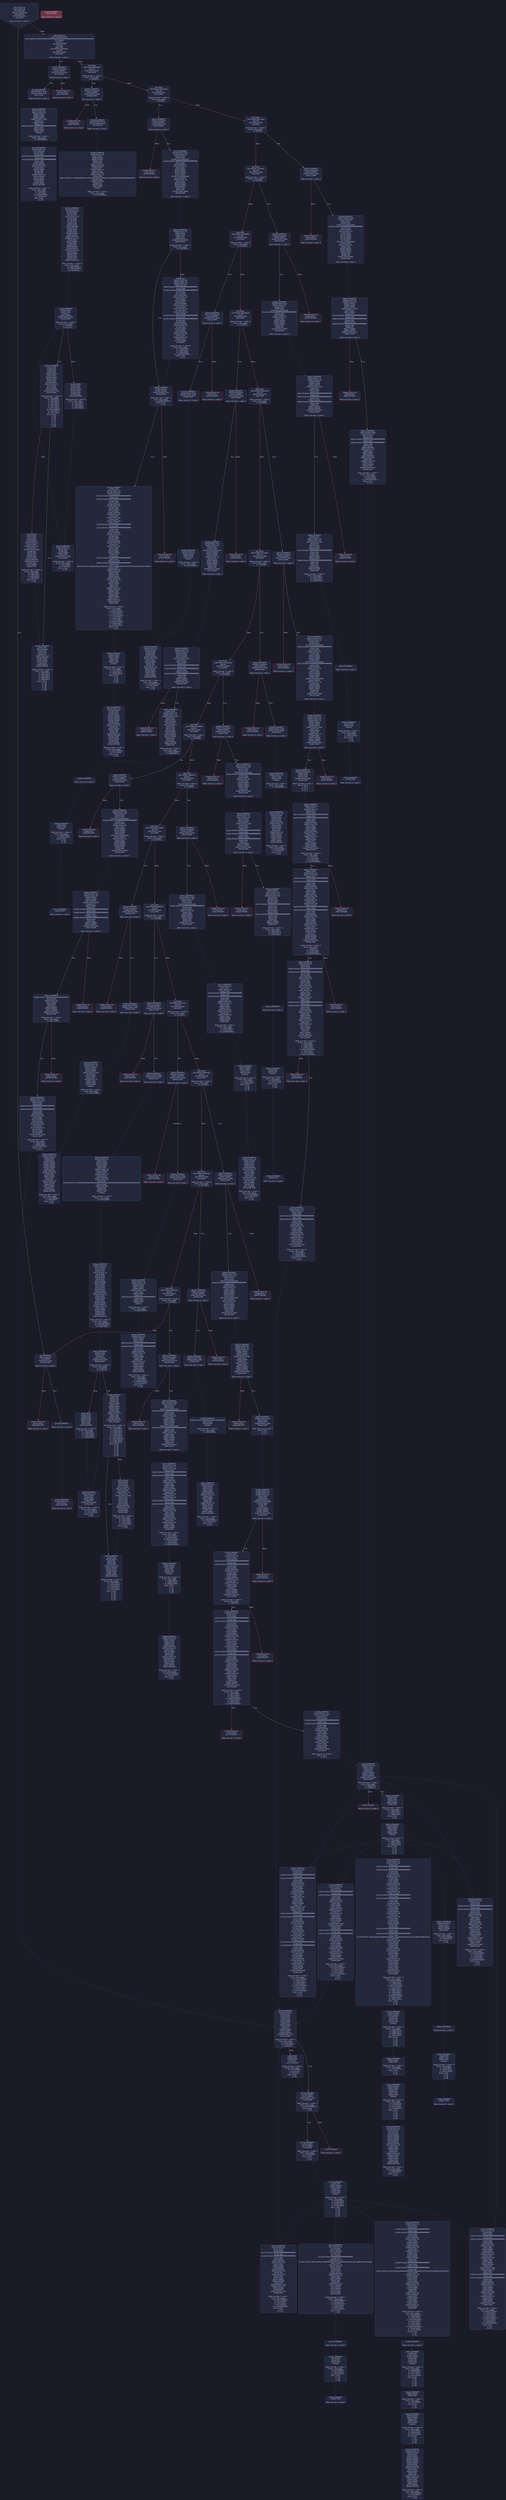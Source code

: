 digraph G {
    node [shape=box, style="filled, rounded", color="#565f89", fontcolor="#c0caf5", fontname="Helvetica", fillcolor="#24283b"];
    edge [color="#414868", fontcolor="#c0caf5", fontname="Helvetica"];
    bgcolor="#1a1b26";
    0 [ label = "[00] PUSH1 60
[02] PUSH1 40
[04] MSTORE
[05] CALLDATASIZE
[06] ISZERO
[07] PUSH2 00fa
[0a] JUMPI

Stack size req: 0, sizeΔ: 0
" shape = invhouse]
    1 [ label = "[0b] PUSH1 00
[0d] CALLDATALOAD
[0e] PUSH29 0100000000000000000000000000000000000000000000000000000000
[2c] SWAP1
[2d] DIV
[2e] PUSH4 ffffffff
[33] AND
[34] DUP1
[35] PUSH4 02d05d3f
[3a] EQ
[3b] PUSH2 010d
[3e] JUMPI

Stack size req: 0, sizeΔ: 1
"]
    2 [ label = "[3f] DUP1
[40] PUSH4 06fdde03
[45] EQ
[46] PUSH2 0162
[49] JUMPI

Stack size req: 1, sizeΔ: 0
Entry->Op usage:
	0->69:EQ:1
"]
    3 [ label = "[4a] DUP1
[4b] PUSH4 095ea7b3
[50] EQ
[51] PUSH2 01f1
[54] JUMPI

Stack size req: 1, sizeΔ: 0
Entry->Op usage:
	0->80:EQ:1
"]
    4 [ label = "[55] DUP1
[56] PUSH4 0d1118ce
[5b] EQ
[5c] PUSH2 024b
[5f] JUMPI

Stack size req: 1, sizeΔ: 0
Entry->Op usage:
	0->91:EQ:1
"]
    5 [ label = "[60] DUP1
[61] PUSH4 170381fe
[66] EQ
[67] PUSH2 028d
[6a] JUMPI

Stack size req: 1, sizeΔ: 0
Entry->Op usage:
	0->102:EQ:1
"]
    6 [ label = "[6b] DUP1
[6c] PUSH4 18160ddd
[71] EQ
[72] PUSH2 02c6
[75] JUMPI

Stack size req: 1, sizeΔ: 0
Entry->Op usage:
	0->113:EQ:1
"]
    7 [ label = "[76] DUP1
[77] PUSH4 20b44b29
[7c] EQ
[7d] PUSH2 02ef
[80] JUMPI

Stack size req: 1, sizeΔ: 0
Entry->Op usage:
	0->124:EQ:1
"]
    8 [ label = "[81] DUP1
[82] PUSH4 23b872dd
[87] EQ
[88] PUSH2 0314
[8b] JUMPI

Stack size req: 1, sizeΔ: 0
Entry->Op usage:
	0->135:EQ:1
"]
    9 [ label = "[8c] DUP1
[8d] PUSH4 313ce567
[92] EQ
[93] PUSH2 038d
[96] JUMPI

Stack size req: 1, sizeΔ: 0
Entry->Op usage:
	0->146:EQ:1
"]
    10 [ label = "[97] DUP1
[98] PUSH4 3f516018
[9d] EQ
[9e] PUSH2 03b6
[a1] JUMPI

Stack size req: 1, sizeΔ: 0
Entry->Op usage:
	0->157:EQ:1
"]
    11 [ label = "[a2] DUP1
[a3] PUSH4 475a9fa9
[a8] EQ
[a9] PUSH2 03ef
[ac] JUMPI

Stack size req: 1, sizeΔ: 0
Entry->Op usage:
	0->168:EQ:1
"]
    12 [ label = "[ad] DUP1
[ae] PUSH4 70a08231
[b3] EQ
[b4] PUSH2 0431
[b7] JUMPI

Stack size req: 1, sizeΔ: 0
Entry->Op usage:
	0->179:EQ:1
"]
    13 [ label = "[b8] DUP1
[b9] PUSH4 82b74b89
[be] EQ
[bf] PUSH2 047e
[c2] JUMPI

Stack size req: 1, sizeΔ: 0
Entry->Op usage:
	0->190:EQ:1
"]
    14 [ label = "[c3] DUP1
[c4] PUSH4 95d89b41
[c9] EQ
[ca] PUSH2 04ab
[cd] JUMPI

Stack size req: 1, sizeΔ: 0
Entry->Op usage:
	0->201:EQ:1
"]
    15 [ label = "[ce] DUP1
[cf] PUSH4 9fe17cc2
[d4] EQ
[d5] PUSH2 053a
[d8] JUMPI

Stack size req: 1, sizeΔ: 0
Entry->Op usage:
	0->212:EQ:1
"]
    16 [ label = "[d9] DUP1
[da] PUSH4 a9059cbb
[df] EQ
[e0] PUSH2 058f
[e3] JUMPI

Stack size req: 1, sizeΔ: 0
Entry->Op usage:
	0->223:EQ:1
"]
    17 [ label = "[e4] DUP1
[e5] PUSH4 ccf053ba
[ea] EQ
[eb] PUSH2 05e9
[ee] JUMPI

Stack size req: 1, sizeΔ: 0
Entry->Op usage:
	0->234:EQ:1
"]
    18 [ label = "[ef] DUP1
[f0] PUSH4 dd62ed3e
[f5] EQ
[f6] PUSH2 0612
[f9] JUMPI

Stack size req: 1, sizeΔ: 0
Entry->Op usage:
	0->245:EQ:1
"]
    19 [ label = "[fa] JUMPDEST
[fb] CALLVALUE
[fc] ISZERO
[fd] PUSH2 0105
[0100] JUMPI

Stack size req: 0, sizeΔ: 0
"]
    20 [ label = "[0101] PUSH1 00
[0103] DUP1
[0104] REVERT

Stack size req: 0, sizeΔ: 0
" color = "red"]
    21 [ label = "[0105] JUMPDEST

Stack size req: 0, sizeΔ: 0
"]
    22 [ label = "[0106] JUMPDEST
[0107] PUSH1 00
[0109] DUP1
[010a] REVERT

Stack size req: 0, sizeΔ: 0
" color = "red"]
    23 [ label = "[010b] JUMPDEST
[010c] STOP

Stack size req: 0, sizeΔ: 0
" color = "darkblue" fillcolor = "#703440"]
    24 [ label = "[010d] JUMPDEST
[010e] CALLVALUE
[010f] ISZERO
[0110] PUSH2 0118
[0113] JUMPI

Stack size req: 0, sizeΔ: 0
"]
    25 [ label = "[0114] PUSH1 00
[0116] DUP1
[0117] REVERT

Stack size req: 0, sizeΔ: 0
" color = "red"]
    26 [ label = "[0118] JUMPDEST
[0119] PUSH2 0120
[011c] PUSH2 067e
[011f] JUMP

Stack size req: 0, sizeΔ: 1
"]
    27 [ label = "[0120] JUMPDEST
[0121] PUSH1 40
[0123] MLOAD
[0124] DUP1
[0125] DUP3
[0126] PUSH20 ffffffffffffffffffffffffffffffffffffffff
[013b] AND
[013c] PUSH20 ffffffffffffffffffffffffffffffffffffffff
[0151] AND
[0152] DUP2
[0153] MSTORE
[0154] PUSH1 20
[0156] ADD
[0157] SWAP2
[0158] POP
[0159] POP
[015a] PUSH1 40
[015c] MLOAD
[015d] DUP1
[015e] SWAP2
[015f] SUB
[0160] SWAP1
[0161] RETURN

Stack size req: 1, sizeΔ: -1
Entry->Op usage:
	0->315:AND:1
	0->337:AND:1
	0->339:MSTORE:1
	0->344:POP:0
Entry->Exit:
	0->😵
" color = "darkblue"]
    28 [ label = "[0162] JUMPDEST
[0163] CALLVALUE
[0164] ISZERO
[0165] PUSH2 016d
[0168] JUMPI

Stack size req: 0, sizeΔ: 0
"]
    29 [ label = "[0169] PUSH1 00
[016b] DUP1
[016c] REVERT

Stack size req: 0, sizeΔ: 0
" color = "red"]
    30 [ label = "[016d] JUMPDEST
[016e] PUSH2 0175
[0171] PUSH2 06a4
[0174] JUMP

Stack size req: 0, sizeΔ: 1
"]
    31 [ label = "[0175] JUMPDEST
[0176] PUSH1 40
[0178] MLOAD
[0179] DUP1
[017a] DUP1
[017b] PUSH1 20
[017d] ADD
[017e] DUP3
[017f] DUP2
[0180] SUB
[0181] DUP3
[0182] MSTORE
[0183] DUP4
[0184] DUP2
[0185] DUP2
[0186] MLOAD
[0187] DUP2
[0188] MSTORE
[0189] PUSH1 20
[018b] ADD
[018c] SWAP2
[018d] POP
[018e] DUP1
[018f] MLOAD
[0190] SWAP1
[0191] PUSH1 20
[0193] ADD
[0194] SWAP1
[0195] DUP1
[0196] DUP4
[0197] DUP4
[0198] PUSH1 00

Stack size req: 1, sizeΔ: 9
Entry->Op usage:
	0->390:MLOAD:0
	0->399:MLOAD:0
	0->403:ADD:1
"]
    32 [ label = "[019a] JUMPDEST
[019b] DUP4
[019c] DUP2
[019d] LT
[019e] ISZERO
[019f] PUSH2 01b6
[01a2] JUMPI

Stack size req: 4, sizeΔ: 0
Entry->Op usage:
	0->413:LT:0
	3->413:LT:1
"]
    33 [ label = "[01a3] DUP1
[01a4] DUP3
[01a5] ADD
[01a6] MLOAD
[01a7] DUP2
[01a8] DUP5
[01a9] ADD
[01aa] MSTORE

Stack size req: 3, sizeΔ: 0
Entry->Op usage:
	0->421:ADD:1
	0->425:ADD:1
	1->421:ADD:0
	2->425:ADD:0
"]
    34 [ label = "[01ab] JUMPDEST
[01ac] PUSH1 20
[01ae] DUP2
[01af] ADD
[01b0] SWAP1
[01b1] POP
[01b2] PUSH2 019a
[01b5] JUMP

Stack size req: 1, sizeΔ: 0
Entry->Op usage:
	0->431:ADD:0
	0->433:POP:0
Entry->Exit:
	0->😵
"]
    35 [ label = "[01b6] JUMPDEST
[01b7] POP
[01b8] POP
[01b9] POP
[01ba] POP
[01bb] SWAP1
[01bc] POP
[01bd] SWAP1
[01be] DUP2
[01bf] ADD
[01c0] SWAP1
[01c1] PUSH1 1f
[01c3] AND
[01c4] DUP1
[01c5] ISZERO
[01c6] PUSH2 01e3
[01c9] JUMPI

Stack size req: 7, sizeΔ: -5
Entry->Op usage:
	0->439:POP:0
	1->440:POP:0
	2->441:POP:0
	3->442:POP:0
	4->447:ADD:0
	4->451:AND:1
	4->453:ISZERO:0
	5->444:POP:0
	6->447:ADD:1
Entry->Exit:
	0->😵
	1->😵
	2->😵
	3->😵
	4->0
	5->😵
	6->😵
"]
    36 [ label = "[01ca] DUP1
[01cb] DUP3
[01cc] SUB
[01cd] DUP1
[01ce] MLOAD
[01cf] PUSH1 01
[01d1] DUP4
[01d2] PUSH1 20
[01d4] SUB
[01d5] PUSH2 0100
[01d8] EXP
[01d9] SUB
[01da] NOT
[01db] AND
[01dc] DUP2
[01dd] MSTORE
[01de] PUSH1 20
[01e0] ADD
[01e1] SWAP2
[01e2] POP

Stack size req: 2, sizeΔ: 0
Entry->Op usage:
	0->460:SUB:1
	0->468:SUB:1
	1->460:SUB:0
	1->482:POP:0
Entry->Exit:
	1->😵
"]
    37 [ label = "[01e3] JUMPDEST
[01e4] POP
[01e5] SWAP3
[01e6] POP
[01e7] POP
[01e8] POP
[01e9] PUSH1 40
[01eb] MLOAD
[01ec] DUP1
[01ed] SWAP2
[01ee] SUB
[01ef] SWAP1
[01f0] RETURN

Stack size req: 5, sizeΔ: -5
Entry->Op usage:
	0->484:POP:0
	1->494:SUB:0
	2->487:POP:0
	3->488:POP:0
	4->486:POP:0
Entry->Exit:
	0->😵
	1->😵
	2->😵
	3->😵
	4->😵
" color = "darkblue"]
    38 [ label = "[01f1] JUMPDEST
[01f2] CALLVALUE
[01f3] ISZERO
[01f4] PUSH2 01fc
[01f7] JUMPI

Stack size req: 0, sizeΔ: 0
"]
    39 [ label = "[01f8] PUSH1 00
[01fa] DUP1
[01fb] REVERT

Stack size req: 0, sizeΔ: 0
" color = "red"]
    40 [ label = "[01fc] JUMPDEST
[01fd] PUSH2 0231
[0200] PUSH1 04
[0202] DUP1
[0203] DUP1
[0204] CALLDATALOAD
[0205] PUSH20 ffffffffffffffffffffffffffffffffffffffff
[021a] AND
[021b] SWAP1
[021c] PUSH1 20
[021e] ADD
[021f] SWAP1
[0220] SWAP2
[0221] SWAP1
[0222] DUP1
[0223] CALLDATALOAD
[0224] SWAP1
[0225] PUSH1 20
[0227] ADD
[0228] SWAP1
[0229] SWAP2
[022a] SWAP1
[022b] POP
[022c] POP
[022d] PUSH2 06dd
[0230] JUMP

Stack size req: 0, sizeΔ: 3
"]
    41 [ label = "[0231] JUMPDEST
[0232] PUSH1 40
[0234] MLOAD
[0235] DUP1
[0236] DUP3
[0237] ISZERO
[0238] ISZERO
[0239] ISZERO
[023a] ISZERO
[023b] DUP2
[023c] MSTORE
[023d] PUSH1 20
[023f] ADD
[0240] SWAP2
[0241] POP
[0242] POP
[0243] PUSH1 40
[0245] MLOAD
[0246] DUP1
[0247] SWAP2
[0248] SUB
[0249] SWAP1
[024a] RETURN

Stack size req: 1, sizeΔ: -1
Entry->Op usage:
	0->567:ISZERO:0
	0->577:POP:0
Entry->Exit:
	0->😵
" color = "darkblue"]
    42 [ label = "[024b] JUMPDEST
[024c] CALLVALUE
[024d] ISZERO
[024e] PUSH2 0256
[0251] JUMPI

Stack size req: 0, sizeΔ: 0
"]
    43 [ label = "[0252] PUSH1 00
[0254] DUP1
[0255] REVERT

Stack size req: 0, sizeΔ: 0
" color = "red"]
    44 [ label = "[0256] JUMPDEST
[0257] PUSH2 028b
[025a] PUSH1 04
[025c] DUP1
[025d] DUP1
[025e] CALLDATALOAD
[025f] PUSH20 ffffffffffffffffffffffffffffffffffffffff
[0274] AND
[0275] SWAP1
[0276] PUSH1 20
[0278] ADD
[0279] SWAP1
[027a] SWAP2
[027b] SWAP1
[027c] DUP1
[027d] CALLDATALOAD
[027e] SWAP1
[027f] PUSH1 20
[0281] ADD
[0282] SWAP1
[0283] SWAP2
[0284] SWAP1
[0285] POP
[0286] POP
[0287] PUSH2 0865
[028a] JUMP

Stack size req: 0, sizeΔ: 3
"]
    45 [ label = "[028b] JUMPDEST
[028c] STOP

Stack size req: 0, sizeΔ: 0
" color = "darkblue"]
    46 [ label = "[028d] JUMPDEST
[028e] CALLVALUE
[028f] ISZERO
[0290] PUSH2 0298
[0293] JUMPI

Stack size req: 0, sizeΔ: 0
"]
    47 [ label = "[0294] PUSH1 00
[0296] DUP1
[0297] REVERT

Stack size req: 0, sizeΔ: 0
" color = "red"]
    48 [ label = "[0298] JUMPDEST
[0299] PUSH2 02c4
[029c] PUSH1 04
[029e] DUP1
[029f] DUP1
[02a0] CALLDATALOAD
[02a1] PUSH20 ffffffffffffffffffffffffffffffffffffffff
[02b6] AND
[02b7] SWAP1
[02b8] PUSH1 20
[02ba] ADD
[02bb] SWAP1
[02bc] SWAP2
[02bd] SWAP1
[02be] POP
[02bf] POP
[02c0] PUSH2 0963
[02c3] JUMP

Stack size req: 0, sizeΔ: 2
"]
    49 [ label = "[02c4] JUMPDEST
[02c5] STOP

Stack size req: 0, sizeΔ: 0
" color = "darkblue"]
    50 [ label = "[02c6] JUMPDEST
[02c7] CALLVALUE
[02c8] ISZERO
[02c9] PUSH2 02d1
[02cc] JUMPI

Stack size req: 0, sizeΔ: 0
"]
    51 [ label = "[02cd] PUSH1 00
[02cf] DUP1
[02d0] REVERT

Stack size req: 0, sizeΔ: 0
" color = "red"]
    52 [ label = "[02d1] JUMPDEST
[02d2] PUSH2 02d9
[02d5] PUSH2 0a05
[02d8] JUMP

Stack size req: 0, sizeΔ: 1
"]
    53 [ label = "[02d9] JUMPDEST
[02da] PUSH1 40
[02dc] MLOAD
[02dd] DUP1
[02de] DUP3
[02df] DUP2
[02e0] MSTORE
[02e1] PUSH1 20
[02e3] ADD
[02e4] SWAP2
[02e5] POP
[02e6] POP
[02e7] PUSH1 40
[02e9] MLOAD
[02ea] DUP1
[02eb] SWAP2
[02ec] SUB
[02ed] SWAP1
[02ee] RETURN

Stack size req: 1, sizeΔ: -1
Entry->Op usage:
	0->736:MSTORE:1
	0->741:POP:0
Entry->Exit:
	0->😵
" color = "darkblue"]
    54 [ label = "[02ef] JUMPDEST
[02f0] CALLVALUE
[02f1] ISZERO
[02f2] PUSH2 02fa
[02f5] JUMPI

Stack size req: 0, sizeΔ: 0
"]
    55 [ label = "[02f6] PUSH1 00
[02f8] DUP1
[02f9] REVERT

Stack size req: 0, sizeΔ: 0
" color = "red"]
    56 [ label = "[02fa] JUMPDEST
[02fb] PUSH2 0312
[02fe] PUSH1 04
[0300] DUP1
[0301] DUP1
[0302] CALLDATALOAD
[0303] ISZERO
[0304] ISZERO
[0305] SWAP1
[0306] PUSH1 20
[0308] ADD
[0309] SWAP1
[030a] SWAP2
[030b] SWAP1
[030c] POP
[030d] POP
[030e] PUSH2 0a0b
[0311] JUMP

Stack size req: 0, sizeΔ: 2
"]
    57 [ label = "[0312] JUMPDEST
[0313] STOP

Stack size req: 0, sizeΔ: 0
" color = "darkblue"]
    58 [ label = "[0314] JUMPDEST
[0315] CALLVALUE
[0316] ISZERO
[0317] PUSH2 031f
[031a] JUMPI

Stack size req: 0, sizeΔ: 0
"]
    59 [ label = "[031b] PUSH1 00
[031d] DUP1
[031e] REVERT

Stack size req: 0, sizeΔ: 0
" color = "red"]
    60 [ label = "[031f] JUMPDEST
[0320] PUSH2 0373
[0323] PUSH1 04
[0325] DUP1
[0326] DUP1
[0327] CALLDATALOAD
[0328] PUSH20 ffffffffffffffffffffffffffffffffffffffff
[033d] AND
[033e] SWAP1
[033f] PUSH1 20
[0341] ADD
[0342] SWAP1
[0343] SWAP2
[0344] SWAP1
[0345] DUP1
[0346] CALLDATALOAD
[0347] PUSH20 ffffffffffffffffffffffffffffffffffffffff
[035c] AND
[035d] SWAP1
[035e] PUSH1 20
[0360] ADD
[0361] SWAP1
[0362] SWAP2
[0363] SWAP1
[0364] DUP1
[0365] CALLDATALOAD
[0366] SWAP1
[0367] PUSH1 20
[0369] ADD
[036a] SWAP1
[036b] SWAP2
[036c] SWAP1
[036d] POP
[036e] POP
[036f] PUSH2 0a86
[0372] JUMP

Stack size req: 0, sizeΔ: 4
"]
    61 [ label = "[0373] JUMPDEST
[0374] PUSH1 40
[0376] MLOAD
[0377] DUP1
[0378] DUP3
[0379] ISZERO
[037a] ISZERO
[037b] ISZERO
[037c] ISZERO
[037d] DUP2
[037e] MSTORE
[037f] PUSH1 20
[0381] ADD
[0382] SWAP2
[0383] POP
[0384] POP
[0385] PUSH1 40
[0387] MLOAD
[0388] DUP1
[0389] SWAP2
[038a] SUB
[038b] SWAP1
[038c] RETURN

Stack size req: 1, sizeΔ: -1
Entry->Op usage:
	0->889:ISZERO:0
	0->899:POP:0
Entry->Exit:
	0->😵
" color = "darkblue"]
    62 [ label = "[038d] JUMPDEST
[038e] CALLVALUE
[038f] ISZERO
[0390] PUSH2 0398
[0393] JUMPI

Stack size req: 0, sizeΔ: 0
"]
    63 [ label = "[0394] PUSH1 00
[0396] DUP1
[0397] REVERT

Stack size req: 0, sizeΔ: 0
" color = "red"]
    64 [ label = "[0398] JUMPDEST
[0399] PUSH2 03a0
[039c] PUSH2 0ab9
[039f] JUMP

Stack size req: 0, sizeΔ: 1
"]
    65 [ label = "[03a0] JUMPDEST
[03a1] PUSH1 40
[03a3] MLOAD
[03a4] DUP1
[03a5] DUP3
[03a6] DUP2
[03a7] MSTORE
[03a8] PUSH1 20
[03aa] ADD
[03ab] SWAP2
[03ac] POP
[03ad] POP
[03ae] PUSH1 40
[03b0] MLOAD
[03b1] DUP1
[03b2] SWAP2
[03b3] SUB
[03b4] SWAP1
[03b5] RETURN

Stack size req: 1, sizeΔ: -1
Entry->Op usage:
	0->935:MSTORE:1
	0->940:POP:0
Entry->Exit:
	0->😵
" color = "darkblue"]
    66 [ label = "[03b6] JUMPDEST
[03b7] CALLVALUE
[03b8] ISZERO
[03b9] PUSH2 03c1
[03bc] JUMPI

Stack size req: 0, sizeΔ: 0
"]
    67 [ label = "[03bd] PUSH1 00
[03bf] DUP1
[03c0] REVERT

Stack size req: 0, sizeΔ: 0
" color = "red"]
    68 [ label = "[03c1] JUMPDEST
[03c2] PUSH2 03ed
[03c5] PUSH1 04
[03c7] DUP1
[03c8] DUP1
[03c9] CALLDATALOAD
[03ca] PUSH20 ffffffffffffffffffffffffffffffffffffffff
[03df] AND
[03e0] SWAP1
[03e1] PUSH1 20
[03e3] ADD
[03e4] SWAP1
[03e5] SWAP2
[03e6] SWAP1
[03e7] POP
[03e8] POP
[03e9] PUSH2 0abe
[03ec] JUMP

Stack size req: 0, sizeΔ: 2
"]
    69 [ label = "[03ed] JUMPDEST
[03ee] STOP

Stack size req: 0, sizeΔ: 0
" color = "darkblue"]
    70 [ label = "[03ef] JUMPDEST
[03f0] CALLVALUE
[03f1] ISZERO
[03f2] PUSH2 03fa
[03f5] JUMPI

Stack size req: 0, sizeΔ: 0
"]
    71 [ label = "[03f6] PUSH1 00
[03f8] DUP1
[03f9] REVERT

Stack size req: 0, sizeΔ: 0
" color = "red"]
    72 [ label = "[03fa] JUMPDEST
[03fb] PUSH2 042f
[03fe] PUSH1 04
[0400] DUP1
[0401] DUP1
[0402] CALLDATALOAD
[0403] PUSH20 ffffffffffffffffffffffffffffffffffffffff
[0418] AND
[0419] SWAP1
[041a] PUSH1 20
[041c] ADD
[041d] SWAP1
[041e] SWAP2
[041f] SWAP1
[0420] DUP1
[0421] CALLDATALOAD
[0422] SWAP1
[0423] PUSH1 20
[0425] ADD
[0426] SWAP1
[0427] SWAP2
[0428] SWAP1
[0429] POP
[042a] POP
[042b] PUSH2 0b60
[042e] JUMP

Stack size req: 0, sizeΔ: 3
"]
    73 [ label = "[042f] JUMPDEST
[0430] STOP

Stack size req: 0, sizeΔ: 0
" color = "darkblue"]
    74 [ label = "[0431] JUMPDEST
[0432] CALLVALUE
[0433] ISZERO
[0434] PUSH2 043c
[0437] JUMPI

Stack size req: 0, sizeΔ: 0
"]
    75 [ label = "[0438] PUSH1 00
[043a] DUP1
[043b] REVERT

Stack size req: 0, sizeΔ: 0
" color = "red"]
    76 [ label = "[043c] JUMPDEST
[043d] PUSH2 0468
[0440] PUSH1 04
[0442] DUP1
[0443] DUP1
[0444] CALLDATALOAD
[0445] PUSH20 ffffffffffffffffffffffffffffffffffffffff
[045a] AND
[045b] SWAP1
[045c] PUSH1 20
[045e] ADD
[045f] SWAP1
[0460] SWAP2
[0461] SWAP1
[0462] POP
[0463] POP
[0464] PUSH2 0ccc
[0467] JUMP

Stack size req: 0, sizeΔ: 2
"]
    77 [ label = "[0468] JUMPDEST
[0469] PUSH1 40
[046b] MLOAD
[046c] DUP1
[046d] DUP3
[046e] DUP2
[046f] MSTORE
[0470] PUSH1 20
[0472] ADD
[0473] SWAP2
[0474] POP
[0475] POP
[0476] PUSH1 40
[0478] MLOAD
[0479] DUP1
[047a] SWAP2
[047b] SUB
[047c] SWAP1
[047d] RETURN

Stack size req: 1, sizeΔ: -1
Entry->Op usage:
	0->1135:MSTORE:1
	0->1140:POP:0
Entry->Exit:
	0->😵
" color = "darkblue"]
    78 [ label = "[047e] JUMPDEST
[047f] CALLVALUE
[0480] ISZERO
[0481] PUSH2 0489
[0484] JUMPI

Stack size req: 0, sizeΔ: 0
"]
    79 [ label = "[0485] PUSH1 00
[0487] DUP1
[0488] REVERT

Stack size req: 0, sizeΔ: 0
" color = "red"]
    80 [ label = "[0489] JUMPDEST
[048a] PUSH2 0491
[048d] PUSH2 0d15
[0490] JUMP

Stack size req: 0, sizeΔ: 1
"]
    81 [ label = "[0491] JUMPDEST
[0492] PUSH1 40
[0494] MLOAD
[0495] DUP1
[0496] DUP3
[0497] ISZERO
[0498] ISZERO
[0499] ISZERO
[049a] ISZERO
[049b] DUP2
[049c] MSTORE
[049d] PUSH1 20
[049f] ADD
[04a0] SWAP2
[04a1] POP
[04a2] POP
[04a3] PUSH1 40
[04a5] MLOAD
[04a6] DUP1
[04a7] SWAP2
[04a8] SUB
[04a9] SWAP1
[04aa] RETURN

Stack size req: 1, sizeΔ: -1
Entry->Op usage:
	0->1175:ISZERO:0
	0->1185:POP:0
Entry->Exit:
	0->😵
" color = "darkblue"]
    82 [ label = "[04ab] JUMPDEST
[04ac] CALLVALUE
[04ad] ISZERO
[04ae] PUSH2 04b6
[04b1] JUMPI

Stack size req: 0, sizeΔ: 0
"]
    83 [ label = "[04b2] PUSH1 00
[04b4] DUP1
[04b5] REVERT

Stack size req: 0, sizeΔ: 0
" color = "red"]
    84 [ label = "[04b6] JUMPDEST
[04b7] PUSH2 04be
[04ba] PUSH2 0d28
[04bd] JUMP

Stack size req: 0, sizeΔ: 1
"]
    85 [ label = "[04be] JUMPDEST
[04bf] PUSH1 40
[04c1] MLOAD
[04c2] DUP1
[04c3] DUP1
[04c4] PUSH1 20
[04c6] ADD
[04c7] DUP3
[04c8] DUP2
[04c9] SUB
[04ca] DUP3
[04cb] MSTORE
[04cc] DUP4
[04cd] DUP2
[04ce] DUP2
[04cf] MLOAD
[04d0] DUP2
[04d1] MSTORE
[04d2] PUSH1 20
[04d4] ADD
[04d5] SWAP2
[04d6] POP
[04d7] DUP1
[04d8] MLOAD
[04d9] SWAP1
[04da] PUSH1 20
[04dc] ADD
[04dd] SWAP1
[04de] DUP1
[04df] DUP4
[04e0] DUP4
[04e1] PUSH1 00

Stack size req: 1, sizeΔ: 9
Entry->Op usage:
	0->1231:MLOAD:0
	0->1240:MLOAD:0
	0->1244:ADD:1
"]
    86 [ label = "[04e3] JUMPDEST
[04e4] DUP4
[04e5] DUP2
[04e6] LT
[04e7] ISZERO
[04e8] PUSH2 04ff
[04eb] JUMPI

Stack size req: 4, sizeΔ: 0
Entry->Op usage:
	0->1254:LT:0
	3->1254:LT:1
"]
    87 [ label = "[04ec] DUP1
[04ed] DUP3
[04ee] ADD
[04ef] MLOAD
[04f0] DUP2
[04f1] DUP5
[04f2] ADD
[04f3] MSTORE

Stack size req: 3, sizeΔ: 0
Entry->Op usage:
	0->1262:ADD:1
	0->1266:ADD:1
	1->1262:ADD:0
	2->1266:ADD:0
"]
    88 [ label = "[04f4] JUMPDEST
[04f5] PUSH1 20
[04f7] DUP2
[04f8] ADD
[04f9] SWAP1
[04fa] POP
[04fb] PUSH2 04e3
[04fe] JUMP

Stack size req: 1, sizeΔ: 0
Entry->Op usage:
	0->1272:ADD:0
	0->1274:POP:0
Entry->Exit:
	0->😵
"]
    89 [ label = "[04ff] JUMPDEST
[0500] POP
[0501] POP
[0502] POP
[0503] POP
[0504] SWAP1
[0505] POP
[0506] SWAP1
[0507] DUP2
[0508] ADD
[0509] SWAP1
[050a] PUSH1 1f
[050c] AND
[050d] DUP1
[050e] ISZERO
[050f] PUSH2 052c
[0512] JUMPI

Stack size req: 7, sizeΔ: -5
Entry->Op usage:
	0->1280:POP:0
	1->1281:POP:0
	2->1282:POP:0
	3->1283:POP:0
	4->1288:ADD:0
	4->1292:AND:1
	4->1294:ISZERO:0
	5->1285:POP:0
	6->1288:ADD:1
Entry->Exit:
	0->😵
	1->😵
	2->😵
	3->😵
	4->0
	5->😵
	6->😵
"]
    90 [ label = "[0513] DUP1
[0514] DUP3
[0515] SUB
[0516] DUP1
[0517] MLOAD
[0518] PUSH1 01
[051a] DUP4
[051b] PUSH1 20
[051d] SUB
[051e] PUSH2 0100
[0521] EXP
[0522] SUB
[0523] NOT
[0524] AND
[0525] DUP2
[0526] MSTORE
[0527] PUSH1 20
[0529] ADD
[052a] SWAP2
[052b] POP

Stack size req: 2, sizeΔ: 0
Entry->Op usage:
	0->1301:SUB:1
	0->1309:SUB:1
	1->1301:SUB:0
	1->1323:POP:0
Entry->Exit:
	1->😵
"]
    91 [ label = "[052c] JUMPDEST
[052d] POP
[052e] SWAP3
[052f] POP
[0530] POP
[0531] POP
[0532] PUSH1 40
[0534] MLOAD
[0535] DUP1
[0536] SWAP2
[0537] SUB
[0538] SWAP1
[0539] RETURN

Stack size req: 5, sizeΔ: -5
Entry->Op usage:
	0->1325:POP:0
	1->1335:SUB:0
	2->1328:POP:0
	3->1329:POP:0
	4->1327:POP:0
Entry->Exit:
	0->😵
	1->😵
	2->😵
	3->😵
	4->😵
" color = "darkblue"]
    92 [ label = "[053a] JUMPDEST
[053b] CALLVALUE
[053c] ISZERO
[053d] PUSH2 0545
[0540] JUMPI

Stack size req: 0, sizeΔ: 0
"]
    93 [ label = "[0541] PUSH1 00
[0543] DUP1
[0544] REVERT

Stack size req: 0, sizeΔ: 0
" color = "red"]
    94 [ label = "[0545] JUMPDEST
[0546] PUSH2 054d
[0549] PUSH2 0d61
[054c] JUMP

Stack size req: 0, sizeΔ: 1
"]
    95 [ label = "[054d] JUMPDEST
[054e] PUSH1 40
[0550] MLOAD
[0551] DUP1
[0552] DUP3
[0553] PUSH20 ffffffffffffffffffffffffffffffffffffffff
[0568] AND
[0569] PUSH20 ffffffffffffffffffffffffffffffffffffffff
[057e] AND
[057f] DUP2
[0580] MSTORE
[0581] PUSH1 20
[0583] ADD
[0584] SWAP2
[0585] POP
[0586] POP
[0587] PUSH1 40
[0589] MLOAD
[058a] DUP1
[058b] SWAP2
[058c] SUB
[058d] SWAP1
[058e] RETURN

Stack size req: 1, sizeΔ: -1
Entry->Op usage:
	0->1384:AND:1
	0->1406:AND:1
	0->1408:MSTORE:1
	0->1413:POP:0
Entry->Exit:
	0->😵
" color = "darkblue"]
    96 [ label = "[058f] JUMPDEST
[0590] CALLVALUE
[0591] ISZERO
[0592] PUSH2 059a
[0595] JUMPI

Stack size req: 0, sizeΔ: 0
"]
    97 [ label = "[0596] PUSH1 00
[0598] DUP1
[0599] REVERT

Stack size req: 0, sizeΔ: 0
" color = "red"]
    98 [ label = "[059a] JUMPDEST
[059b] PUSH2 05cf
[059e] PUSH1 04
[05a0] DUP1
[05a1] DUP1
[05a2] CALLDATALOAD
[05a3] PUSH20 ffffffffffffffffffffffffffffffffffffffff
[05b8] AND
[05b9] SWAP1
[05ba] PUSH1 20
[05bc] ADD
[05bd] SWAP1
[05be] SWAP2
[05bf] SWAP1
[05c0] DUP1
[05c1] CALLDATALOAD
[05c2] SWAP1
[05c3] PUSH1 20
[05c5] ADD
[05c6] SWAP1
[05c7] SWAP2
[05c8] SWAP1
[05c9] POP
[05ca] POP
[05cb] PUSH2 0d87
[05ce] JUMP

Stack size req: 0, sizeΔ: 3
"]
    99 [ label = "[05cf] JUMPDEST
[05d0] PUSH1 40
[05d2] MLOAD
[05d3] DUP1
[05d4] DUP3
[05d5] ISZERO
[05d6] ISZERO
[05d7] ISZERO
[05d8] ISZERO
[05d9] DUP2
[05da] MSTORE
[05db] PUSH1 20
[05dd] ADD
[05de] SWAP2
[05df] POP
[05e0] POP
[05e1] PUSH1 40
[05e3] MLOAD
[05e4] DUP1
[05e5] SWAP2
[05e6] SUB
[05e7] SWAP1
[05e8] RETURN

Stack size req: 1, sizeΔ: -1
Entry->Op usage:
	0->1493:ISZERO:0
	0->1503:POP:0
Entry->Exit:
	0->😵
" color = "darkblue"]
    100 [ label = "[05e9] JUMPDEST
[05ea] CALLVALUE
[05eb] ISZERO
[05ec] PUSH2 05f4
[05ef] JUMPI

Stack size req: 0, sizeΔ: 0
"]
    101 [ label = "[05f0] PUSH1 00
[05f2] DUP1
[05f3] REVERT

Stack size req: 0, sizeΔ: 0
" color = "red"]
    102 [ label = "[05f4] JUMPDEST
[05f5] PUSH2 05fc
[05f8] PUSH2 0db8
[05fb] JUMP

Stack size req: 0, sizeΔ: 1
"]
    103 [ label = "[05fc] JUMPDEST
[05fd] PUSH1 40
[05ff] MLOAD
[0600] DUP1
[0601] DUP3
[0602] DUP2
[0603] MSTORE
[0604] PUSH1 20
[0606] ADD
[0607] SWAP2
[0608] POP
[0609] POP
[060a] PUSH1 40
[060c] MLOAD
[060d] DUP1
[060e] SWAP2
[060f] SUB
[0610] SWAP1
[0611] RETURN

Stack size req: 1, sizeΔ: -1
Entry->Op usage:
	0->1539:MSTORE:1
	0->1544:POP:0
Entry->Exit:
	0->😵
" color = "darkblue"]
    104 [ label = "[0612] JUMPDEST
[0613] CALLVALUE
[0614] ISZERO
[0615] PUSH2 061d
[0618] JUMPI

Stack size req: 0, sizeΔ: 0
"]
    105 [ label = "[0619] PUSH1 00
[061b] DUP1
[061c] REVERT

Stack size req: 0, sizeΔ: 0
" color = "red"]
    106 [ label = "[061d] JUMPDEST
[061e] PUSH2 0668
[0621] PUSH1 04
[0623] DUP1
[0624] DUP1
[0625] CALLDATALOAD
[0626] PUSH20 ffffffffffffffffffffffffffffffffffffffff
[063b] AND
[063c] SWAP1
[063d] PUSH1 20
[063f] ADD
[0640] SWAP1
[0641] SWAP2
[0642] SWAP1
[0643] DUP1
[0644] CALLDATALOAD
[0645] PUSH20 ffffffffffffffffffffffffffffffffffffffff
[065a] AND
[065b] SWAP1
[065c] PUSH1 20
[065e] ADD
[065f] SWAP1
[0660] SWAP2
[0661] SWAP1
[0662] POP
[0663] POP
[0664] PUSH2 0dc7
[0667] JUMP

Stack size req: 0, sizeΔ: 3
"]
    107 [ label = "[0668] JUMPDEST
[0669] PUSH1 40
[066b] MLOAD
[066c] DUP1
[066d] DUP3
[066e] DUP2
[066f] MSTORE
[0670] PUSH1 20
[0672] ADD
[0673] SWAP2
[0674] POP
[0675] POP
[0676] PUSH1 40
[0678] MLOAD
[0679] DUP1
[067a] SWAP2
[067b] SUB
[067c] SWAP1
[067d] RETURN

Stack size req: 1, sizeΔ: -1
Entry->Op usage:
	0->1647:MSTORE:1
	0->1652:POP:0
Entry->Exit:
	0->😵
" color = "darkblue"]
    108 [ label = "[067e] JUMPDEST
[067f] PUSH1 03
[0681] PUSH1 00
[0683] SWAP1
[0684] SLOAD
[0685] SWAP1
[0686] PUSH2 0100
[0689] EXP
[068a] SWAP1
[068b] DIV
[068c] PUSH20 ffffffffffffffffffffffffffffffffffffffff
[06a1] AND
[06a2] DUP2
[06a3] JUMP
Indirect!

Stack size req: 1, sizeΔ: 1
Entry->Op usage:
	0->1699:JUMP:0
" color = "teal"]
    109 [ label = "[06a4] JUMPDEST
[06a5] PUSH1 40
[06a7] DUP1
[06a8] MLOAD
[06a9] SWAP1
[06aa] DUP2
[06ab] ADD
[06ac] PUSH1 40
[06ae] MSTORE
[06af] DUP1
[06b0] PUSH1 1c
[06b2] DUP2
[06b3] MSTORE
[06b4] PUSH1 20
[06b6] ADD
[06b7] PUSH32 476f6c646d696e74204d4e54205072656c61756e636820546f6b656e00000000
[06d8] DUP2
[06d9] MSTORE
[06da] POP
[06db] DUP2
[06dc] JUMP
Indirect!

Stack size req: 1, sizeΔ: 1
Entry->Op usage:
	0->1756:JUMP:0
" color = "teal"]
    110 [ label = "[06dd] JUMPDEST
[06de] PUSH1 00
[06e0] DUP1
[06e1] DUP3
[06e2] EQ
[06e3] DUP1
[06e4] PUSH2 0769
[06e7] JUMPI

Stack size req: 1, sizeΔ: 2
Entry->Op usage:
	0->1762:EQ:0
"]
    111 [ label = "[06e8] POP
[06e9] PUSH1 00
[06eb] PUSH1 01
[06ed] PUSH1 00
[06ef] CALLER
[06f0] PUSH20 ffffffffffffffffffffffffffffffffffffffff
[0705] AND
[0706] PUSH20 ffffffffffffffffffffffffffffffffffffffff
[071b] AND
[071c] DUP2
[071d] MSTORE
[071e] PUSH1 20
[0720] ADD
[0721] SWAP1
[0722] DUP2
[0723] MSTORE
[0724] PUSH1 20
[0726] ADD
[0727] PUSH1 00
[0729] SHA3
[072a] PUSH1 00
[072c] DUP6
[072d] PUSH20 ffffffffffffffffffffffffffffffffffffffff
[0742] AND
[0743] PUSH20 ffffffffffffffffffffffffffffffffffffffff
[0758] AND
[0759] DUP2
[075a] MSTORE
[075b] PUSH1 20
[075d] ADD
[075e] SWAP1
[075f] DUP2
[0760] MSTORE
[0761] PUSH1 20
[0763] ADD
[0764] PUSH1 00
[0766] SHA3
[0767] SLOAD
[0768] EQ

Stack size req: 4, sizeΔ: 0
Entry->Op usage:
	0->1768:POP:0
	3->1858:AND:1
	3->1880:AND:1
	3->1882:MSTORE:1
Entry->Exit:
	0->😵
"]
    112 [ label = "[0769] JUMPDEST
[076a] ISZERO
[076b] ISZERO
[076c] PUSH2 0774
[076f] JUMPI

Stack size req: 1, sizeΔ: -1
Entry->Op usage:
	0->1898:ISZERO:0
Entry->Exit:
	0->😵
"]
    113 [ label = "[0770] PUSH1 00
[0772] DUP1
[0773] REVERT

Stack size req: 0, sizeΔ: 0
" color = "red"]
    114 [ label = "[0774] JUMPDEST
[0775] DUP2
[0776] PUSH1 01
[0778] PUSH1 00
[077a] CALLER
[077b] PUSH20 ffffffffffffffffffffffffffffffffffffffff
[0790] AND
[0791] PUSH20 ffffffffffffffffffffffffffffffffffffffff
[07a6] AND
[07a7] DUP2
[07a8] MSTORE
[07a9] PUSH1 20
[07ab] ADD
[07ac] SWAP1
[07ad] DUP2
[07ae] MSTORE
[07af] PUSH1 20
[07b1] ADD
[07b2] PUSH1 00
[07b4] SHA3
[07b5] PUSH1 00
[07b7] DUP6
[07b8] PUSH20 ffffffffffffffffffffffffffffffffffffffff
[07cd] AND
[07ce] PUSH20 ffffffffffffffffffffffffffffffffffffffff
[07e3] AND
[07e4] DUP2
[07e5] MSTORE
[07e6] PUSH1 20
[07e8] ADD
[07e9] SWAP1
[07ea] DUP2
[07eb] MSTORE
[07ec] PUSH1 20
[07ee] ADD
[07ef] PUSH1 00
[07f1] SHA3
[07f2] DUP2
[07f3] SWAP1
[07f4] SSTORE
[07f5] POP
[07f6] DUP3
[07f7] PUSH20 ffffffffffffffffffffffffffffffffffffffff
[080c] AND
[080d] CALLER
[080e] PUSH20 ffffffffffffffffffffffffffffffffffffffff
[0823] AND
[0824] PUSH32 8c5be1e5ebec7d5bd14f71427d1e84f3dd0314c0f7b2291e5b200ac8c7c3b925
[0845] DUP5
[0846] PUSH1 40
[0848] MLOAD
[0849] DUP1
[084a] DUP3
[084b] DUP2
[084c] MSTORE
[084d] PUSH1 20
[084f] ADD
[0850] SWAP2
[0851] POP
[0852] POP
[0853] PUSH1 40
[0855] MLOAD
[0856] DUP1
[0857] SWAP2
[0858] SUB
[0859] SWAP1
[085a] LOG3
[085b] PUSH1 01
[085d] SWAP1
[085e] POP

Stack size req: 3, sizeΔ: 0
Entry->Op usage:
	0->2142:POP:0
	1->2036:SSTORE:1
	1->2037:POP:0
	1->2124:MSTORE:1
	1->2129:POP:0
	2->1997:AND:1
	2->2019:AND:1
	2->2021:MSTORE:1
	2->2060:AND:1
	2->2138:LOG3:4
Entry->Exit:
	0->😵
"]
    115 [ label = "[085f] JUMPDEST
[0860] SWAP3
[0861] SWAP2
[0862] POP
[0863] POP
[0864] JUMP
Indirect!

Stack size req: 4, sizeΔ: -3
Entry->Op usage:
	1->2147:POP:0
	2->2146:POP:0
	3->2148:JUMP:0
Entry->Exit:
	0->0
	1->😵
	2->😵
	3->😵
" color = "teal"]
    116 [ label = "[0865] JUMPDEST
[0866] PUSH1 04
[0868] PUSH1 00
[086a] SWAP1
[086b] SLOAD
[086c] SWAP1
[086d] PUSH2 0100
[0870] EXP
[0871] SWAP1
[0872] DIV
[0873] PUSH20 ffffffffffffffffffffffffffffffffffffffff
[0888] AND
[0889] PUSH20 ffffffffffffffffffffffffffffffffffffffff
[089e] AND
[089f] CALLER
[08a0] PUSH20 ffffffffffffffffffffffffffffffffffffffff
[08b5] AND
[08b6] EQ
[08b7] ISZERO
[08b8] ISZERO
[08b9] PUSH2 08c1
[08bc] JUMPI

Stack size req: 0, sizeΔ: 0
"]
    117 [ label = "[08bd] PUSH1 00
[08bf] DUP1
[08c0] REVERT

Stack size req: 0, sizeΔ: 0
" color = "red"]
    118 [ label = "[08c1] JUMPDEST
[08c2] PUSH2 0909
[08c5] PUSH1 00
[08c7] DUP1
[08c8] DUP5
[08c9] PUSH20 ffffffffffffffffffffffffffffffffffffffff
[08de] AND
[08df] PUSH20 ffffffffffffffffffffffffffffffffffffffff
[08f4] AND
[08f5] DUP2
[08f6] MSTORE
[08f7] PUSH1 20
[08f9] ADD
[08fa] SWAP1
[08fb] DUP2
[08fc] MSTORE
[08fd] PUSH1 20
[08ff] ADD
[0900] PUSH1 00
[0902] SHA3
[0903] SLOAD
[0904] DUP3
[0905] PUSH2 0e4f
[0908] JUMP

Stack size req: 2, sizeΔ: 3
Entry->Op usage:
	1->2270:AND:1
	1->2292:AND:1
	1->2294:MSTORE:1
Entry->Exit:
	0->0, 3
"]
    119 [ label = "[0909] JUMPDEST
[090a] PUSH1 00
[090c] DUP1
[090d] DUP5
[090e] PUSH20 ffffffffffffffffffffffffffffffffffffffff
[0923] AND
[0924] PUSH20 ffffffffffffffffffffffffffffffffffffffff
[0939] AND
[093a] DUP2
[093b] MSTORE
[093c] PUSH1 20
[093e] ADD
[093f] SWAP1
[0940] DUP2
[0941] MSTORE
[0942] PUSH1 20
[0944] ADD
[0945] PUSH1 00
[0947] SHA3
[0948] DUP2
[0949] SWAP1
[094a] SSTORE
[094b] POP
[094c] PUSH2 0957
[094f] PUSH1 02
[0951] SLOAD
[0952] DUP3
[0953] PUSH2 0e4f
[0956] JUMP

Stack size req: 3, sizeΔ: 2
Entry->Op usage:
	0->2378:SSTORE:1
	0->2379:POP:0
	2->2339:AND:1
	2->2361:AND:1
	2->2363:MSTORE:1
Entry->Exit:
	0->😵
	1->0, 3
"]
    120 [ label = "[0957] JUMPDEST
[0958] PUSH1 02
[095a] DUP2
[095b] SWAP1
[095c] SSTORE
[095d] POP

Stack size req: 1, sizeΔ: -1
Entry->Op usage:
	0->2396:SSTORE:1
	0->2397:POP:0
Entry->Exit:
	0->😵
"]
    121 [ label = "[095e] JUMPDEST

Stack size req: 0, sizeΔ: 0
"]
    122 [ label = "[095f] JUMPDEST
[0960] POP
[0961] POP
[0962] JUMP
Indirect!

Stack size req: 3, sizeΔ: -3
Entry->Op usage:
	0->2400:POP:0
	1->2401:POP:0
	2->2402:JUMP:0
Entry->Exit:
	0->😵
	1->😵
	2->😵
" color = "teal"]
    123 [ label = "[0963] JUMPDEST
[0964] PUSH1 03
[0966] PUSH1 00
[0968] SWAP1
[0969] SLOAD
[096a] SWAP1
[096b] PUSH2 0100
[096e] EXP
[096f] SWAP1
[0970] DIV
[0971] PUSH20 ffffffffffffffffffffffffffffffffffffffff
[0986] AND
[0987] PUSH20 ffffffffffffffffffffffffffffffffffffffff
[099c] AND
[099d] CALLER
[099e] PUSH20 ffffffffffffffffffffffffffffffffffffffff
[09b3] AND
[09b4] EQ
[09b5] ISZERO
[09b6] ISZERO
[09b7] PUSH2 09bf
[09ba] JUMPI

Stack size req: 0, sizeΔ: 0
"]
    124 [ label = "[09bb] PUSH1 00
[09bd] DUP1
[09be] REVERT

Stack size req: 0, sizeΔ: 0
" color = "red"]
    125 [ label = "[09bf] JUMPDEST
[09c0] DUP1
[09c1] PUSH1 04
[09c3] PUSH1 00
[09c5] PUSH2 0100
[09c8] EXP
[09c9] DUP2
[09ca] SLOAD
[09cb] DUP2
[09cc] PUSH20 ffffffffffffffffffffffffffffffffffffffff
[09e1] MUL
[09e2] NOT
[09e3] AND
[09e4] SWAP1
[09e5] DUP4
[09e6] PUSH20 ffffffffffffffffffffffffffffffffffffffff
[09fb] AND
[09fc] MUL
[09fd] OR
[09fe] SWAP1
[09ff] SSTORE
[0a00] POP

Stack size req: 1, sizeΔ: 0
Entry->Op usage:
	0->2555:AND:1
	0->2556:MUL:0
	0->2560:POP:0
"]
    126 [ label = "[0a01] JUMPDEST

Stack size req: 0, sizeΔ: 0
"]
    127 [ label = "[0a02] JUMPDEST
[0a03] POP
[0a04] JUMP
Indirect!

Stack size req: 2, sizeΔ: -2
Entry->Op usage:
	0->2563:POP:0
	1->2564:JUMP:0
Entry->Exit:
	0->😵
	1->😵
" color = "teal"]
    128 [ label = "[0a05] JUMPDEST
[0a06] PUSH1 02
[0a08] SLOAD
[0a09] DUP2
[0a0a] JUMP
Indirect!

Stack size req: 1, sizeΔ: 1
Entry->Op usage:
	0->2570:JUMP:0
" color = "teal"]
    129 [ label = "[0a0b] JUMPDEST
[0a0c] PUSH1 04
[0a0e] PUSH1 00
[0a10] SWAP1
[0a11] SLOAD
[0a12] SWAP1
[0a13] PUSH2 0100
[0a16] EXP
[0a17] SWAP1
[0a18] DIV
[0a19] PUSH20 ffffffffffffffffffffffffffffffffffffffff
[0a2e] AND
[0a2f] PUSH20 ffffffffffffffffffffffffffffffffffffffff
[0a44] AND
[0a45] CALLER
[0a46] PUSH20 ffffffffffffffffffffffffffffffffffffffff
[0a5b] AND
[0a5c] EQ
[0a5d] ISZERO
[0a5e] ISZERO
[0a5f] PUSH2 0a67
[0a62] JUMPI

Stack size req: 0, sizeΔ: 0
"]
    130 [ label = "[0a63] PUSH1 00
[0a65] DUP1
[0a66] REVERT

Stack size req: 0, sizeΔ: 0
" color = "red"]
    131 [ label = "[0a67] JUMPDEST
[0a68] DUP1
[0a69] PUSH1 04
[0a6b] PUSH1 14
[0a6d] PUSH2 0100
[0a70] EXP
[0a71] DUP2
[0a72] SLOAD
[0a73] DUP2
[0a74] PUSH1 ff
[0a76] MUL
[0a77] NOT
[0a78] AND
[0a79] SWAP1
[0a7a] DUP4
[0a7b] ISZERO
[0a7c] ISZERO
[0a7d] MUL
[0a7e] OR
[0a7f] SWAP1
[0a80] SSTORE
[0a81] POP

Stack size req: 1, sizeΔ: 0
Entry->Op usage:
	0->2683:ISZERO:0
	0->2689:POP:0
"]
    132 [ label = "[0a82] JUMPDEST

Stack size req: 0, sizeΔ: 0
"]
    133 [ label = "[0a83] JUMPDEST
[0a84] POP
[0a85] JUMP
Indirect!

Stack size req: 2, sizeΔ: -2
Entry->Op usage:
	0->2692:POP:0
	1->2693:JUMP:0
Entry->Exit:
	0->😵
	1->😵
" color = "teal"]
    134 [ label = "[0a86] JUMPDEST
[0a87] PUSH1 00
[0a89] PUSH1 04
[0a8b] PUSH1 14
[0a8d] SWAP1
[0a8e] SLOAD
[0a8f] SWAP1
[0a90] PUSH2 0100
[0a93] EXP
[0a94] SWAP1
[0a95] DIV
[0a96] PUSH1 ff
[0a98] AND
[0a99] ISZERO
[0a9a] ISZERO
[0a9b] ISZERO
[0a9c] PUSH2 0aa4
[0a9f] JUMPI

Stack size req: 0, sizeΔ: 1
"]
    135 [ label = "[0aa0] PUSH1 00
[0aa2] DUP1
[0aa3] REVERT

Stack size req: 0, sizeΔ: 0
" color = "red"]
    136 [ label = "[0aa4] JUMPDEST
[0aa5] PUSH2 0aaf
[0aa8] DUP5
[0aa9] DUP5
[0aaa] DUP5
[0aab] PUSH2 0e69
[0aae] JUMP

Stack size req: 4, sizeΔ: 4
Entry->Exit:
	1->0, 5
	2->1, 6
	3->2, 7
"]
    137 [ label = "[0aaf] JUMPDEST
[0ab0] SWAP1
[0ab1] POP

Stack size req: 2, sizeΔ: -1
Entry->Op usage:
	1->2737:POP:0
Entry->Exit:
	0->0
	1->😵
"]
    138 [ label = "[0ab2] JUMPDEST
[0ab3] SWAP4
[0ab4] SWAP3
[0ab5] POP
[0ab6] POP
[0ab7] POP
[0ab8] JUMP
Indirect!

Stack size req: 5, sizeΔ: -4
Entry->Op usage:
	1->2742:POP:0
	2->2743:POP:0
	3->2741:POP:0
	4->2744:JUMP:0
Entry->Exit:
	0->0
	1->😵
	2->😵
	3->😵
	4->😵
" color = "teal"]
    139 [ label = "[0ab9] JUMPDEST
[0aba] PUSH1 12
[0abc] DUP2
[0abd] JUMP
Indirect!

Stack size req: 1, sizeΔ: 1
Entry->Op usage:
	0->2749:JUMP:0
" color = "teal"]
    140 [ label = "[0abe] JUMPDEST
[0abf] PUSH1 03
[0ac1] PUSH1 00
[0ac3] SWAP1
[0ac4] SLOAD
[0ac5] SWAP1
[0ac6] PUSH2 0100
[0ac9] EXP
[0aca] SWAP1
[0acb] DIV
[0acc] PUSH20 ffffffffffffffffffffffffffffffffffffffff
[0ae1] AND
[0ae2] PUSH20 ffffffffffffffffffffffffffffffffffffffff
[0af7] AND
[0af8] CALLER
[0af9] PUSH20 ffffffffffffffffffffffffffffffffffffffff
[0b0e] AND
[0b0f] EQ
[0b10] ISZERO
[0b11] ISZERO
[0b12] PUSH2 0b1a
[0b15] JUMPI

Stack size req: 0, sizeΔ: 0
"]
    141 [ label = "[0b16] PUSH1 00
[0b18] DUP1
[0b19] REVERT

Stack size req: 0, sizeΔ: 0
" color = "red"]
    142 [ label = "[0b1a] JUMPDEST
[0b1b] DUP1
[0b1c] PUSH1 03
[0b1e] PUSH1 00
[0b20] PUSH2 0100
[0b23] EXP
[0b24] DUP2
[0b25] SLOAD
[0b26] DUP2
[0b27] PUSH20 ffffffffffffffffffffffffffffffffffffffff
[0b3c] MUL
[0b3d] NOT
[0b3e] AND
[0b3f] SWAP1
[0b40] DUP4
[0b41] PUSH20 ffffffffffffffffffffffffffffffffffffffff
[0b56] AND
[0b57] MUL
[0b58] OR
[0b59] SWAP1
[0b5a] SSTORE
[0b5b] POP

Stack size req: 1, sizeΔ: 0
Entry->Op usage:
	0->2902:AND:1
	0->2903:MUL:0
	0->2907:POP:0
"]
    143 [ label = "[0b5c] JUMPDEST

Stack size req: 0, sizeΔ: 0
"]
    144 [ label = "[0b5d] JUMPDEST
[0b5e] POP
[0b5f] JUMP
Indirect!

Stack size req: 2, sizeΔ: -2
Entry->Op usage:
	0->2910:POP:0
	1->2911:JUMP:0
Entry->Exit:
	0->😵
	1->😵
" color = "teal"]
    145 [ label = "[0b60] JUMPDEST
[0b61] PUSH1 04
[0b63] PUSH1 00
[0b65] SWAP1
[0b66] SLOAD
[0b67] SWAP1
[0b68] PUSH2 0100
[0b6b] EXP
[0b6c] SWAP1
[0b6d] DIV
[0b6e] PUSH20 ffffffffffffffffffffffffffffffffffffffff
[0b83] AND
[0b84] PUSH20 ffffffffffffffffffffffffffffffffffffffff
[0b99] AND
[0b9a] CALLER
[0b9b] PUSH20 ffffffffffffffffffffffffffffffffffffffff
[0bb0] AND
[0bb1] EQ
[0bb2] ISZERO
[0bb3] ISZERO
[0bb4] PUSH2 0bbc
[0bb7] JUMPI

Stack size req: 0, sizeΔ: 0
"]
    146 [ label = "[0bb8] PUSH1 00
[0bba] DUP1
[0bbb] REVERT

Stack size req: 0, sizeΔ: 0
" color = "red"]
    147 [ label = "[0bbc] JUMPDEST
[0bbd] PUSH11 084595161401484a000000
[0bc9] DUP2
[0bca] PUSH1 02
[0bcc] SLOAD
[0bcd] ADD
[0bce] GT
[0bcf] ISZERO
[0bd0] ISZERO
[0bd1] ISZERO
[0bd2] PUSH2 0bda
[0bd5] JUMPI

Stack size req: 1, sizeΔ: 0
Entry->Op usage:
	0->3021:ADD:1
"]
    148 [ label = "[0bd6] PUSH1 00
[0bd8] DUP1
[0bd9] REVERT

Stack size req: 0, sizeΔ: 0
" color = "red"]
    149 [ label = "[0bda] JUMPDEST
[0bdb] PUSH2 0c22
[0bde] PUSH1 00
[0be0] DUP1
[0be1] DUP5
[0be2] PUSH20 ffffffffffffffffffffffffffffffffffffffff
[0bf7] AND
[0bf8] PUSH20 ffffffffffffffffffffffffffffffffffffffff
[0c0d] AND
[0c0e] DUP2
[0c0f] MSTORE
[0c10] PUSH1 20
[0c12] ADD
[0c13] SWAP1
[0c14] DUP2
[0c15] MSTORE
[0c16] PUSH1 20
[0c18] ADD
[0c19] PUSH1 00
[0c1b] SHA3
[0c1c] SLOAD
[0c1d] DUP3
[0c1e] PUSH2 125a
[0c21] JUMP

Stack size req: 2, sizeΔ: 3
Entry->Op usage:
	1->3063:AND:1
	1->3085:AND:1
	1->3087:MSTORE:1
Entry->Exit:
	0->0, 3
"]
    150 [ label = "[0c22] JUMPDEST
[0c23] PUSH1 00
[0c25] DUP1
[0c26] DUP5
[0c27] PUSH20 ffffffffffffffffffffffffffffffffffffffff
[0c3c] AND
[0c3d] PUSH20 ffffffffffffffffffffffffffffffffffffffff
[0c52] AND
[0c53] DUP2
[0c54] MSTORE
[0c55] PUSH1 20
[0c57] ADD
[0c58] SWAP1
[0c59] DUP2
[0c5a] MSTORE
[0c5b] PUSH1 20
[0c5d] ADD
[0c5e] PUSH1 00
[0c60] SHA3
[0c61] DUP2
[0c62] SWAP1
[0c63] SSTORE
[0c64] POP
[0c65] PUSH2 0c70
[0c68] PUSH1 02
[0c6a] SLOAD
[0c6b] DUP3
[0c6c] PUSH2 125a
[0c6f] JUMP

Stack size req: 3, sizeΔ: 2
Entry->Op usage:
	0->3171:SSTORE:1
	0->3172:POP:0
	2->3132:AND:1
	2->3154:AND:1
	2->3156:MSTORE:1
Entry->Exit:
	0->😵
	1->0, 3
"]
    151 [ label = "[0c70] JUMPDEST
[0c71] PUSH1 02
[0c73] DUP2
[0c74] SWAP1
[0c75] SSTORE
[0c76] POP
[0c77] DUP2
[0c78] PUSH20 ffffffffffffffffffffffffffffffffffffffff
[0c8d] AND
[0c8e] PUSH1 00
[0c90] PUSH32 ddf252ad1be2c89b69c2b068fc378daa952ba7f163c4a11628f55a4df523b3ef
[0cb1] DUP4
[0cb2] PUSH1 40
[0cb4] MLOAD
[0cb5] DUP1
[0cb6] DUP3
[0cb7] DUP2
[0cb8] MSTORE
[0cb9] PUSH1 20
[0cbb] ADD
[0cbc] SWAP2
[0cbd] POP
[0cbe] POP
[0cbf] PUSH1 40
[0cc1] MLOAD
[0cc2] DUP1
[0cc3] SWAP2
[0cc4] SUB
[0cc5] SWAP1
[0cc6] LOG3

Stack size req: 3, sizeΔ: -1
Entry->Op usage:
	0->3189:SSTORE:1
	0->3190:POP:0
	1->3256:MSTORE:1
	1->3261:POP:0
	2->3213:AND:1
	2->3270:LOG3:4
Entry->Exit:
	0->😵
"]
    152 [ label = "[0cc7] JUMPDEST

Stack size req: 0, sizeΔ: 0
"]
    153 [ label = "[0cc8] JUMPDEST
[0cc9] POP
[0cca] POP
[0ccb] JUMP
Indirect!

Stack size req: 3, sizeΔ: -3
Entry->Op usage:
	0->3273:POP:0
	1->3274:POP:0
	2->3275:JUMP:0
Entry->Exit:
	0->😵
	1->😵
	2->😵
" color = "teal"]
    154 [ label = "[0ccc] JUMPDEST
[0ccd] PUSH1 00
[0ccf] DUP1
[0cd0] PUSH1 00
[0cd2] DUP4
[0cd3] PUSH20 ffffffffffffffffffffffffffffffffffffffff
[0ce8] AND
[0ce9] PUSH20 ffffffffffffffffffffffffffffffffffffffff
[0cfe] AND
[0cff] DUP2
[0d00] MSTORE
[0d01] PUSH1 20
[0d03] ADD
[0d04] SWAP1
[0d05] DUP2
[0d06] MSTORE
[0d07] PUSH1 20
[0d09] ADD
[0d0a] PUSH1 00
[0d0c] SHA3
[0d0d] SLOAD
[0d0e] SWAP1
[0d0f] POP

Stack size req: 1, sizeΔ: 1
Entry->Op usage:
	0->3304:AND:1
	0->3326:AND:1
	0->3328:MSTORE:1
"]
    155 [ label = "[0d10] JUMPDEST
[0d11] SWAP2
[0d12] SWAP1
[0d13] POP
[0d14] JUMP
Indirect!

Stack size req: 3, sizeΔ: -2
Entry->Op usage:
	1->3347:POP:0
	2->3348:JUMP:0
Entry->Exit:
	0->0
	1->😵
	2->😵
" color = "teal"]
    156 [ label = "[0d15] JUMPDEST
[0d16] PUSH1 04
[0d18] PUSH1 14
[0d1a] SWAP1
[0d1b] SLOAD
[0d1c] SWAP1
[0d1d] PUSH2 0100
[0d20] EXP
[0d21] SWAP1
[0d22] DIV
[0d23] PUSH1 ff
[0d25] AND
[0d26] DUP2
[0d27] JUMP
Indirect!

Stack size req: 1, sizeΔ: 1
Entry->Op usage:
	0->3367:JUMP:0
" color = "teal"]
    157 [ label = "[0d28] JUMPDEST
[0d29] PUSH1 40
[0d2b] DUP1
[0d2c] MLOAD
[0d2d] SWAP1
[0d2e] DUP2
[0d2f] ADD
[0d30] PUSH1 40
[0d32] MSTORE
[0d33] DUP1
[0d34] PUSH1 04
[0d36] DUP2
[0d37] MSTORE
[0d38] PUSH1 20
[0d3a] ADD
[0d3b] PUSH32 4d4e545000000000000000000000000000000000000000000000000000000000
[0d5c] DUP2
[0d5d] MSTORE
[0d5e] POP
[0d5f] DUP2
[0d60] JUMP
Indirect!

Stack size req: 1, sizeΔ: 1
Entry->Op usage:
	0->3424:JUMP:0
" color = "teal"]
    158 [ label = "[0d61] JUMPDEST
[0d62] PUSH1 04
[0d64] PUSH1 00
[0d66] SWAP1
[0d67] SLOAD
[0d68] SWAP1
[0d69] PUSH2 0100
[0d6c] EXP
[0d6d] SWAP1
[0d6e] DIV
[0d6f] PUSH20 ffffffffffffffffffffffffffffffffffffffff
[0d84] AND
[0d85] DUP2
[0d86] JUMP
Indirect!

Stack size req: 1, sizeΔ: 1
Entry->Op usage:
	0->3462:JUMP:0
" color = "teal"]
    159 [ label = "[0d87] JUMPDEST
[0d88] PUSH1 00
[0d8a] PUSH1 04
[0d8c] PUSH1 14
[0d8e] SWAP1
[0d8f] SLOAD
[0d90] SWAP1
[0d91] PUSH2 0100
[0d94] EXP
[0d95] SWAP1
[0d96] DIV
[0d97] PUSH1 ff
[0d99] AND
[0d9a] ISZERO
[0d9b] ISZERO
[0d9c] ISZERO
[0d9d] PUSH2 0da5
[0da0] JUMPI

Stack size req: 0, sizeΔ: 1
"]
    160 [ label = "[0da1] PUSH1 00
[0da3] DUP1
[0da4] REVERT

Stack size req: 0, sizeΔ: 0
" color = "red"]
    161 [ label = "[0da5] JUMPDEST
[0da6] PUSH2 0daf
[0da9] DUP4
[0daa] DUP4
[0dab] PUSH2 1285
[0dae] JUMP

Stack size req: 3, sizeΔ: 3
Entry->Exit:
	1->0, 4
	2->1, 5
"]
    162 [ label = "[0daf] JUMPDEST
[0db0] SWAP1
[0db1] POP

Stack size req: 2, sizeΔ: -1
Entry->Op usage:
	1->3505:POP:0
Entry->Exit:
	0->0
	1->😵
"]
    163 [ label = "[0db2] JUMPDEST
[0db3] SWAP3
[0db4] SWAP2
[0db5] POP
[0db6] POP
[0db7] JUMP
Indirect!

Stack size req: 4, sizeΔ: -3
Entry->Op usage:
	1->3510:POP:0
	2->3509:POP:0
	3->3511:JUMP:0
Entry->Exit:
	0->0
	1->😵
	2->😵
	3->😵
" color = "teal"]
    164 [ label = "[0db8] JUMPDEST
[0db9] PUSH11 084595161401484a000000
[0dc5] DUP2
[0dc6] JUMP
Indirect!

Stack size req: 1, sizeΔ: 1
Entry->Op usage:
	0->3526:JUMP:0
" color = "teal"]
    165 [ label = "[0dc7] JUMPDEST
[0dc8] PUSH1 00
[0dca] PUSH1 01
[0dcc] PUSH1 00
[0dce] DUP5
[0dcf] PUSH20 ffffffffffffffffffffffffffffffffffffffff
[0de4] AND
[0de5] PUSH20 ffffffffffffffffffffffffffffffffffffffff
[0dfa] AND
[0dfb] DUP2
[0dfc] MSTORE
[0dfd] PUSH1 20
[0dff] ADD
[0e00] SWAP1
[0e01] DUP2
[0e02] MSTORE
[0e03] PUSH1 20
[0e05] ADD
[0e06] PUSH1 00
[0e08] SHA3
[0e09] PUSH1 00
[0e0b] DUP4
[0e0c] PUSH20 ffffffffffffffffffffffffffffffffffffffff
[0e21] AND
[0e22] PUSH20 ffffffffffffffffffffffffffffffffffffffff
[0e37] AND
[0e38] DUP2
[0e39] MSTORE
[0e3a] PUSH1 20
[0e3c] ADD
[0e3d] SWAP1
[0e3e] DUP2
[0e3f] MSTORE
[0e40] PUSH1 20
[0e42] ADD
[0e43] PUSH1 00
[0e45] SHA3
[0e46] SLOAD
[0e47] SWAP1
[0e48] POP

Stack size req: 2, sizeΔ: 1
Entry->Op usage:
	0->3617:AND:1
	0->3639:AND:1
	0->3641:MSTORE:1
	1->3556:AND:1
	1->3578:AND:1
	1->3580:MSTORE:1
"]
    166 [ label = "[0e49] JUMPDEST
[0e4a] SWAP3
[0e4b] SWAP2
[0e4c] POP
[0e4d] POP
[0e4e] JUMP
Indirect!

Stack size req: 4, sizeΔ: -3
Entry->Op usage:
	1->3661:POP:0
	2->3660:POP:0
	3->3662:JUMP:0
Entry->Exit:
	0->0
	1->😵
	2->😵
	3->😵
" color = "teal"]
    167 [ label = "[0e4f] JUMPDEST
[0e50] PUSH1 00
[0e52] DUP3
[0e53] DUP3
[0e54] GT
[0e55] ISZERO
[0e56] ISZERO
[0e57] ISZERO
[0e58] PUSH2 0e5d
[0e5b] JUMPI

Stack size req: 2, sizeΔ: 1
Entry->Op usage:
	0->3668:GT:0
	1->3668:GT:1
"]
    168 [ label = "[0e5c] INVALID

Stack size req: 0, sizeΔ: 0
" color = "red"]
    169 [ label = "[0e5d] JUMPDEST
[0e5e] DUP2
[0e5f] DUP4
[0e60] SUB
[0e61] SWAP1
[0e62] POP

Stack size req: 3, sizeΔ: 0
Entry->Op usage:
	0->3682:POP:0
	1->3680:SUB:1
	2->3680:SUB:0
Entry->Exit:
	0->😵
"]
    170 [ label = "[0e63] JUMPDEST
[0e64] SWAP3
[0e65] SWAP2
[0e66] POP
[0e67] POP
[0e68] JUMP
Indirect!

Stack size req: 4, sizeΔ: -3
Entry->Op usage:
	1->3687:POP:0
	2->3686:POP:0
	3->3688:JUMP:0
Entry->Exit:
	0->0
	1->😵
	2->😵
	3->😵
" color = "teal"]
    171 [ label = "[0e69] JUMPDEST
[0e6a] PUSH1 00
[0e6c] DUP2
[0e6d] PUSH1 00
[0e6f] DUP1
[0e70] DUP7
[0e71] PUSH20 ffffffffffffffffffffffffffffffffffffffff
[0e86] AND
[0e87] PUSH20 ffffffffffffffffffffffffffffffffffffffff
[0e9c] AND
[0e9d] DUP2
[0e9e] MSTORE
[0e9f] PUSH1 20
[0ea1] ADD
[0ea2] SWAP1
[0ea3] DUP2
[0ea4] MSTORE
[0ea5] PUSH1 20
[0ea7] ADD
[0ea8] PUSH1 00
[0eaa] SHA3
[0eab] SLOAD
[0eac] LT
[0ead] ISZERO
[0eae] ISZERO
[0eaf] ISZERO
[0eb0] PUSH2 0eb8
[0eb3] JUMPI

Stack size req: 3, sizeΔ: 1
Entry->Op usage:
	0->3756:LT:1
	2->3718:AND:1
	2->3740:AND:1
	2->3742:MSTORE:1
"]
    172 [ label = "[0eb4] PUSH1 00
[0eb6] DUP1
[0eb7] REVERT

Stack size req: 0, sizeΔ: 0
" color = "red"]
    173 [ label = "[0eb8] JUMPDEST
[0eb9] DUP2
[0eba] PUSH1 01
[0ebc] PUSH1 00
[0ebe] DUP7
[0ebf] PUSH20 ffffffffffffffffffffffffffffffffffffffff
[0ed4] AND
[0ed5] PUSH20 ffffffffffffffffffffffffffffffffffffffff
[0eea] AND
[0eeb] DUP2
[0eec] MSTORE
[0eed] PUSH1 20
[0eef] ADD
[0ef0] SWAP1
[0ef1] DUP2
[0ef2] MSTORE
[0ef3] PUSH1 20
[0ef5] ADD
[0ef6] PUSH1 00
[0ef8] SHA3
[0ef9] PUSH1 00
[0efb] CALLER
[0efc] PUSH20 ffffffffffffffffffffffffffffffffffffffff
[0f11] AND
[0f12] PUSH20 ffffffffffffffffffffffffffffffffffffffff
[0f27] AND
[0f28] DUP2
[0f29] MSTORE
[0f2a] PUSH1 20
[0f2c] ADD
[0f2d] SWAP1
[0f2e] DUP2
[0f2f] MSTORE
[0f30] PUSH1 20
[0f32] ADD
[0f33] PUSH1 00
[0f35] SHA3
[0f36] SLOAD
[0f37] LT
[0f38] ISZERO
[0f39] ISZERO
[0f3a] ISZERO
[0f3b] PUSH2 0f43
[0f3e] JUMPI

Stack size req: 4, sizeΔ: 0
Entry->Op usage:
	1->3895:LT:1
	3->3796:AND:1
	3->3818:AND:1
	3->3820:MSTORE:1
"]
    174 [ label = "[0f3f] PUSH1 00
[0f41] DUP1
[0f42] REVERT

Stack size req: 0, sizeΔ: 0
" color = "red"]
    175 [ label = "[0f43] JUMPDEST
[0f44] PUSH1 00
[0f46] DUP1
[0f47] DUP5
[0f48] PUSH20 ffffffffffffffffffffffffffffffffffffffff
[0f5d] AND
[0f5e] PUSH20 ffffffffffffffffffffffffffffffffffffffff
[0f73] AND
[0f74] DUP2
[0f75] MSTORE
[0f76] PUSH1 20
[0f78] ADD
[0f79] SWAP1
[0f7a] DUP2
[0f7b] MSTORE
[0f7c] PUSH1 20
[0f7e] ADD
[0f7f] PUSH1 00
[0f81] SHA3
[0f82] SLOAD
[0f83] DUP3
[0f84] PUSH1 00
[0f86] DUP1
[0f87] DUP7
[0f88] PUSH20 ffffffffffffffffffffffffffffffffffffffff
[0f9d] AND
[0f9e] PUSH20 ffffffffffffffffffffffffffffffffffffffff
[0fb3] AND
[0fb4] DUP2
[0fb5] MSTORE
[0fb6] PUSH1 20
[0fb8] ADD
[0fb9] SWAP1
[0fba] DUP2
[0fbb] MSTORE
[0fbc] PUSH1 20
[0fbe] ADD
[0fbf] PUSH1 00
[0fc1] SHA3
[0fc2] SLOAD
[0fc3] ADD
[0fc4] GT
[0fc5] ISZERO
[0fc6] ISZERO
[0fc7] PUSH2 0fcf
[0fca] JUMPI

Stack size req: 3, sizeΔ: 0
Entry->Op usage:
	1->4035:ADD:1
	2->3933:AND:1
	2->3955:AND:1
	2->3957:MSTORE:1
	2->3997:AND:1
	2->4019:AND:1
	2->4021:MSTORE:1
"]
    176 [ label = "[0fcb] PUSH1 00
[0fcd] DUP1
[0fce] REVERT

Stack size req: 0, sizeΔ: 0
" color = "red"]
    177 [ label = "[0fcf] JUMPDEST
[0fd0] PUSH2 1017
[0fd3] PUSH1 00
[0fd5] DUP1
[0fd6] DUP6
[0fd7] PUSH20 ffffffffffffffffffffffffffffffffffffffff
[0fec] AND
[0fed] PUSH20 ffffffffffffffffffffffffffffffffffffffff
[1002] AND
[1003] DUP2
[1004] MSTORE
[1005] PUSH1 20
[1007] ADD
[1008] SWAP1
[1009] DUP2
[100a] MSTORE
[100b] PUSH1 20
[100d] ADD
[100e] PUSH1 00
[1010] SHA3
[1011] SLOAD
[1012] DUP4
[1013] PUSH2 125a
[1016] JUMP

Stack size req: 3, sizeΔ: 3
Entry->Op usage:
	2->4076:AND:1
	2->4098:AND:1
	2->4100:MSTORE:1
Entry->Exit:
	1->0, 4
"]
    178 [ label = "[1017] JUMPDEST
[1018] PUSH1 00
[101a] DUP1
[101b] DUP6
[101c] PUSH20 ffffffffffffffffffffffffffffffffffffffff
[1031] AND
[1032] PUSH20 ffffffffffffffffffffffffffffffffffffffff
[1047] AND
[1048] DUP2
[1049] MSTORE
[104a] PUSH1 20
[104c] ADD
[104d] SWAP1
[104e] DUP2
[104f] MSTORE
[1050] PUSH1 20
[1052] ADD
[1053] PUSH1 00
[1055] SHA3
[1056] DUP2
[1057] SWAP1
[1058] SSTORE
[1059] POP
[105a] PUSH2 10a1
[105d] PUSH1 00
[105f] DUP1
[1060] DUP7
[1061] PUSH20 ffffffffffffffffffffffffffffffffffffffff
[1076] AND
[1077] PUSH20 ffffffffffffffffffffffffffffffffffffffff
[108c] AND
[108d] DUP2
[108e] MSTORE
[108f] PUSH1 20
[1091] ADD
[1092] SWAP1
[1093] DUP2
[1094] MSTORE
[1095] PUSH1 20
[1097] ADD
[1098] PUSH1 00
[109a] SHA3
[109b] SLOAD
[109c] DUP4
[109d] PUSH2 0e4f
[10a0] JUMP

Stack size req: 5, sizeΔ: 2
Entry->Op usage:
	0->4184:SSTORE:1
	0->4185:POP:0
	3->4145:AND:1
	3->4167:AND:1
	3->4169:MSTORE:1
	4->4214:AND:1
	4->4236:AND:1
	4->4238:MSTORE:1
Entry->Exit:
	0->😵
	2->0, 4
"]
    179 [ label = "[10a1] JUMPDEST
[10a2] PUSH1 00
[10a4] DUP1
[10a5] DUP7
[10a6] PUSH20 ffffffffffffffffffffffffffffffffffffffff
[10bb] AND
[10bc] PUSH20 ffffffffffffffffffffffffffffffffffffffff
[10d1] AND
[10d2] DUP2
[10d3] MSTORE
[10d4] PUSH1 20
[10d6] ADD
[10d7] SWAP1
[10d8] DUP2
[10d9] MSTORE
[10da] PUSH1 20
[10dc] ADD
[10dd] PUSH1 00
[10df] SHA3
[10e0] DUP2
[10e1] SWAP1
[10e2] SSTORE
[10e3] POP
[10e4] PUSH2 1169
[10e7] PUSH1 01
[10e9] PUSH1 00
[10eb] DUP7
[10ec] PUSH20 ffffffffffffffffffffffffffffffffffffffff
[1101] AND
[1102] PUSH20 ffffffffffffffffffffffffffffffffffffffff
[1117] AND
[1118] DUP2
[1119] MSTORE
[111a] PUSH1 20
[111c] ADD
[111d] SWAP1
[111e] DUP2
[111f] MSTORE
[1120] PUSH1 20
[1122] ADD
[1123] PUSH1 00
[1125] SHA3
[1126] PUSH1 00
[1128] CALLER
[1129] PUSH20 ffffffffffffffffffffffffffffffffffffffff
[113e] AND
[113f] PUSH20 ffffffffffffffffffffffffffffffffffffffff
[1154] AND
[1155] DUP2
[1156] MSTORE
[1157] PUSH1 20
[1159] ADD
[115a] SWAP1
[115b] DUP2
[115c] MSTORE
[115d] PUSH1 20
[115f] ADD
[1160] PUSH1 00
[1162] SHA3
[1163] SLOAD
[1164] DUP4
[1165] PUSH2 0e4f
[1168] JUMP

Stack size req: 5, sizeΔ: 2
Entry->Op usage:
	0->4322:SSTORE:1
	0->4323:POP:0
	4->4283:AND:1
	4->4305:AND:1
	4->4307:MSTORE:1
	4->4353:AND:1
	4->4375:AND:1
	4->4377:MSTORE:1
Entry->Exit:
	0->😵
	2->0, 4
"]
    180 [ label = "[1169] JUMPDEST
[116a] PUSH1 01
[116c] PUSH1 00
[116e] DUP7
[116f] PUSH20 ffffffffffffffffffffffffffffffffffffffff
[1184] AND
[1185] PUSH20 ffffffffffffffffffffffffffffffffffffffff
[119a] AND
[119b] DUP2
[119c] MSTORE
[119d] PUSH1 20
[119f] ADD
[11a0] SWAP1
[11a1] DUP2
[11a2] MSTORE
[11a3] PUSH1 20
[11a5] ADD
[11a6] PUSH1 00
[11a8] SHA3
[11a9] PUSH1 00
[11ab] CALLER
[11ac] PUSH20 ffffffffffffffffffffffffffffffffffffffff
[11c1] AND
[11c2] PUSH20 ffffffffffffffffffffffffffffffffffffffff
[11d7] AND
[11d8] DUP2
[11d9] MSTORE
[11da] PUSH1 20
[11dc] ADD
[11dd] SWAP1
[11de] DUP2
[11df] MSTORE
[11e0] PUSH1 20
[11e2] ADD
[11e3] PUSH1 00
[11e5] SHA3
[11e6] DUP2
[11e7] SWAP1
[11e8] SSTORE
[11e9] POP
[11ea] DUP3
[11eb] PUSH20 ffffffffffffffffffffffffffffffffffffffff
[1200] AND
[1201] DUP5
[1202] PUSH20 ffffffffffffffffffffffffffffffffffffffff
[1217] AND
[1218] PUSH32 ddf252ad1be2c89b69c2b068fc378daa952ba7f163c4a11628f55a4df523b3ef
[1239] DUP5
[123a] PUSH1 40
[123c] MLOAD
[123d] DUP1
[123e] DUP3
[123f] DUP2
[1240] MSTORE
[1241] PUSH1 20
[1243] ADD
[1244] SWAP2
[1245] POP
[1246] POP
[1247] PUSH1 40
[1249] MLOAD
[124a] DUP1
[124b] SWAP2
[124c] SUB
[124d] SWAP1
[124e] LOG3
[124f] PUSH1 01
[1251] SWAP1
[1252] POP

Stack size req: 5, sizeΔ: -1
Entry->Op usage:
	0->4584:SSTORE:1
	0->4585:POP:0
	1->4690:POP:0
	2->4672:MSTORE:1
	2->4677:POP:0
	3->4608:AND:1
	3->4686:LOG3:4
	4->4484:AND:1
	4->4506:AND:1
	4->4508:MSTORE:1
	4->4631:AND:1
	4->4686:LOG3:3
Entry->Exit:
	0->😵
	1->😵
"]
    181 [ label = "[1253] JUMPDEST
[1254] SWAP4
[1255] SWAP3
[1256] POP
[1257] POP
[1258] POP
[1259] JUMP
Indirect!

Stack size req: 5, sizeΔ: -4
Entry->Op usage:
	1->4695:POP:0
	2->4696:POP:0
	3->4694:POP:0
	4->4697:JUMP:0
Entry->Exit:
	0->0
	1->😵
	2->😵
	3->😵
	4->😵
" color = "teal"]
    182 [ label = "[125a] JUMPDEST
[125b] PUSH1 00
[125d] DUP1
[125e] DUP3
[125f] DUP5
[1260] ADD
[1261] SWAP1
[1262] POP
[1263] DUP4
[1264] DUP2
[1265] LT
[1266] ISZERO
[1267] DUP1
[1268] ISZERO
[1269] PUSH2 1272
[126c] JUMPI

Stack size req: 2, sizeΔ: 3
Entry->Op usage:
	0->4704:ADD:1
	1->4704:ADD:0
	1->4709:LT:1
"]
    183 [ label = "[126d] POP
[126e] DUP3
[126f] DUP2
[1270] LT
[1271] ISZERO

Stack size req: 4, sizeΔ: 0
Entry->Op usage:
	0->4717:POP:0
	1->4720:LT:0
	3->4720:LT:1
Entry->Exit:
	0->😵
"]
    184 [ label = "[1272] JUMPDEST
[1273] ISZERO
[1274] ISZERO
[1275] PUSH2 127a
[1278] JUMPI

Stack size req: 1, sizeΔ: -1
Entry->Op usage:
	0->4723:ISZERO:0
Entry->Exit:
	0->😵
"]
    185 [ label = "[1279] INVALID

Stack size req: 0, sizeΔ: 0
" color = "red"]
    186 [ label = "[127a] JUMPDEST
[127b] DUP1
[127c] SWAP2
[127d] POP

Stack size req: 2, sizeΔ: 0
Entry->Op usage:
	1->4733:POP:0
Entry->Exit:
	0->0, 1
	1->😵
"]
    187 [ label = "[127e] JUMPDEST
[127f] POP
[1280] SWAP3
[1281] SWAP2
[1282] POP
[1283] POP
[1284] JUMP
Indirect!

Stack size req: 5, sizeΔ: -4
Entry->Op usage:
	0->4735:POP:0
	2->4739:POP:0
	3->4738:POP:0
	4->4740:JUMP:0
Entry->Exit:
	0->😵
	1->0
	2->😵
	3->😵
	4->😵
" color = "teal"]
    188 [ label = "[1285] JUMPDEST
[1286] PUSH1 00
[1288] PUSH1 40
[128a] PUSH1 04
[128c] DUP2
[128d] ADD
[128e] PUSH1 00
[1290] CALLDATASIZE
[1291] SWAP1
[1292] POP
[1293] LT
[1294] ISZERO
[1295] ISZERO
[1296] ISZERO
[1297] PUSH2 129f
[129a] JUMPI

Stack size req: 0, sizeΔ: 2
"]
    189 [ label = "[129b] PUSH1 00
[129d] DUP1
[129e] REVERT

Stack size req: 0, sizeΔ: 0
" color = "red"]
    190 [ label = "[129f] JUMPDEST
[12a0] DUP3
[12a1] PUSH1 00
[12a3] DUP1
[12a4] CALLER
[12a5] PUSH20 ffffffffffffffffffffffffffffffffffffffff
[12ba] AND
[12bb] PUSH20 ffffffffffffffffffffffffffffffffffffffff
[12d0] AND
[12d1] DUP2
[12d2] MSTORE
[12d3] PUSH1 20
[12d5] ADD
[12d6] SWAP1
[12d7] DUP2
[12d8] MSTORE
[12d9] PUSH1 20
[12db] ADD
[12dc] PUSH1 00
[12de] SHA3
[12df] SLOAD
[12e0] LT
[12e1] ISZERO
[12e2] ISZERO
[12e3] ISZERO
[12e4] PUSH2 12ec
[12e7] JUMPI

Stack size req: 3, sizeΔ: 0
Entry->Op usage:
	2->4832:LT:1
"]
    191 [ label = "[12e8] PUSH1 00
[12ea] DUP1
[12eb] REVERT

Stack size req: 0, sizeΔ: 0
" color = "red"]
    192 [ label = "[12ec] JUMPDEST
[12ed] PUSH1 00
[12ef] DUP1
[12f0] DUP6
[12f1] PUSH20 ffffffffffffffffffffffffffffffffffffffff
[1306] AND
[1307] PUSH20 ffffffffffffffffffffffffffffffffffffffff
[131c] AND
[131d] DUP2
[131e] MSTORE
[131f] PUSH1 20
[1321] ADD
[1322] SWAP1
[1323] DUP2
[1324] MSTORE
[1325] PUSH1 20
[1327] ADD
[1328] PUSH1 00
[132a] SHA3
[132b] SLOAD
[132c] DUP4
[132d] PUSH1 00
[132f] DUP1
[1330] DUP8
[1331] PUSH20 ffffffffffffffffffffffffffffffffffffffff
[1346] AND
[1347] PUSH20 ffffffffffffffffffffffffffffffffffffffff
[135c] AND
[135d] DUP2
[135e] MSTORE
[135f] PUSH1 20
[1361] ADD
[1362] SWAP1
[1363] DUP2
[1364] MSTORE
[1365] PUSH1 20
[1367] ADD
[1368] PUSH1 00
[136a] SHA3
[136b] SLOAD
[136c] ADD
[136d] GT
[136e] ISZERO
[136f] ISZERO
[1370] PUSH2 1378
[1373] JUMPI

Stack size req: 4, sizeΔ: 0
Entry->Op usage:
	2->4972:ADD:1
	3->4870:AND:1
	3->4892:AND:1
	3->4894:MSTORE:1
	3->4934:AND:1
	3->4956:AND:1
	3->4958:MSTORE:1
"]
    193 [ label = "[1374] PUSH1 00
[1376] DUP1
[1377] REVERT

Stack size req: 0, sizeΔ: 0
" color = "red"]
    194 [ label = "[1378] JUMPDEST
[1379] PUSH2 13c0
[137c] PUSH1 00
[137e] DUP1
[137f] CALLER
[1380] PUSH20 ffffffffffffffffffffffffffffffffffffffff
[1395] AND
[1396] PUSH20 ffffffffffffffffffffffffffffffffffffffff
[13ab] AND
[13ac] DUP2
[13ad] MSTORE
[13ae] PUSH1 20
[13b0] ADD
[13b1] SWAP1
[13b2] DUP2
[13b3] MSTORE
[13b4] PUSH1 20
[13b6] ADD
[13b7] PUSH1 00
[13b9] SHA3
[13ba] SLOAD
[13bb] DUP5
[13bc] PUSH2 0e4f
[13bf] JUMP

Stack size req: 3, sizeΔ: 3
Entry->Exit:
	2->0, 5
"]
    195 [ label = "[13c0] JUMPDEST
[13c1] PUSH1 00
[13c3] DUP1
[13c4] CALLER
[13c5] PUSH20 ffffffffffffffffffffffffffffffffffffffff
[13da] AND
[13db] PUSH20 ffffffffffffffffffffffffffffffffffffffff
[13f0] AND
[13f1] DUP2
[13f2] MSTORE
[13f3] PUSH1 20
[13f5] ADD
[13f6] SWAP1
[13f7] DUP2
[13f8] MSTORE
[13f9] PUSH1 20
[13fb] ADD
[13fc] PUSH1 00
[13fe] SHA3
[13ff] DUP2
[1400] SWAP1
[1401] SSTORE
[1402] POP
[1403] PUSH2 144a
[1406] PUSH1 00
[1408] DUP1
[1409] DUP7
[140a] PUSH20 ffffffffffffffffffffffffffffffffffffffff
[141f] AND
[1420] PUSH20 ffffffffffffffffffffffffffffffffffffffff
[1435] AND
[1436] DUP2
[1437] MSTORE
[1438] PUSH1 20
[143a] ADD
[143b] SWAP1
[143c] DUP2
[143d] MSTORE
[143e] PUSH1 20
[1440] ADD
[1441] PUSH1 00
[1443] SHA3
[1444] SLOAD
[1445] DUP5
[1446] PUSH2 125a
[1449] JUMP

Stack size req: 5, sizeΔ: 2
Entry->Op usage:
	0->5121:SSTORE:1
	0->5122:POP:0
	4->5151:AND:1
	4->5173:AND:1
	4->5175:MSTORE:1
Entry->Exit:
	0->😵
	3->0, 5
"]
    196 [ label = "[144a] JUMPDEST
[144b] PUSH1 00
[144d] DUP1
[144e] DUP7
[144f] PUSH20 ffffffffffffffffffffffffffffffffffffffff
[1464] AND
[1465] PUSH20 ffffffffffffffffffffffffffffffffffffffff
[147a] AND
[147b] DUP2
[147c] MSTORE
[147d] PUSH1 20
[147f] ADD
[1480] SWAP1
[1481] DUP2
[1482] MSTORE
[1483] PUSH1 20
[1485] ADD
[1486] PUSH1 00
[1488] SHA3
[1489] DUP2
[148a] SWAP1
[148b] SSTORE
[148c] POP
[148d] DUP4
[148e] PUSH20 ffffffffffffffffffffffffffffffffffffffff
[14a3] AND
[14a4] CALLER
[14a5] PUSH20 ffffffffffffffffffffffffffffffffffffffff
[14ba] AND
[14bb] PUSH32 ddf252ad1be2c89b69c2b068fc378daa952ba7f163c4a11628f55a4df523b3ef
[14dc] DUP6
[14dd] PUSH1 40
[14df] MLOAD
[14e0] DUP1
[14e1] DUP3
[14e2] DUP2
[14e3] MSTORE
[14e4] PUSH1 20
[14e6] ADD
[14e7] SWAP2
[14e8] POP
[14e9] POP
[14ea] PUSH1 40
[14ec] MLOAD
[14ed] DUP1
[14ee] SWAP2
[14ef] SUB
[14f0] SWAP1
[14f1] LOG3
[14f2] PUSH1 01
[14f4] SWAP2
[14f5] POP

Stack size req: 5, sizeΔ: -1
Entry->Op usage:
	0->5259:SSTORE:1
	0->5260:POP:0
	2->5365:POP:0
	3->5347:MSTORE:1
	3->5352:POP:0
	4->5220:AND:1
	4->5242:AND:1
	4->5244:MSTORE:1
	4->5283:AND:1
	4->5361:LOG3:4
Entry->Exit:
	0->😵
	2->😵
"]
    197 [ label = "[14f6] JUMPDEST

Stack size req: 0, sizeΔ: 0
"]
    198 [ label = "[14f7] JUMPDEST
[14f8] POP
[14f9] SWAP3
[14fa] SWAP2
[14fb] POP
[14fc] POP
[14fd] JUMP
Indirect!

Stack size req: 5, sizeΔ: -4
Entry->Op usage:
	0->5368:POP:0
	2->5372:POP:0
	3->5371:POP:0
	4->5373:JUMP:0
Entry->Exit:
	0->😵
	1->0
	2->😵
	3->😵
	4->😵
" color = "teal"]
    0 -> 1 [ label = "False" color = "#f7768e"]
    0 -> 19 [ label = "True" color = "#9ece6a"]
    1 -> 2 [ label = "False" color = "#f7768e"]
    1 -> 24 [ label = "True" color = "#9ece6a"]
    2 -> 3 [ label = "False" color = "#f7768e"]
    2 -> 28 [ label = "True" color = "#9ece6a"]
    3 -> 4 [ label = "False" color = "#f7768e"]
    3 -> 38 [ label = "True" color = "#9ece6a"]
    4 -> 5 [ label = "False" color = "#f7768e"]
    4 -> 42 [ label = "True" color = "#9ece6a"]
    5 -> 6 [ label = "False" color = "#f7768e"]
    5 -> 46 [ label = "True" color = "#9ece6a"]
    6 -> 7 [ label = "False" color = "#f7768e"]
    6 -> 50 [ label = "True" color = "#9ece6a"]
    7 -> 8 [ label = "False" color = "#f7768e"]
    7 -> 54 [ label = "True" color = "#9ece6a"]
    8 -> 9 [ label = "False" color = "#f7768e"]
    8 -> 58 [ label = "True" color = "#9ece6a"]
    9 -> 10 [ label = "False" color = "#f7768e"]
    9 -> 62 [ label = "True" color = "#9ece6a"]
    10 -> 11 [ label = "False" color = "#f7768e"]
    10 -> 66 [ label = "True" color = "#9ece6a"]
    11 -> 12 [ label = "False" color = "#f7768e"]
    11 -> 70 [ label = "True" color = "#9ece6a"]
    12 -> 13 [ label = "False" color = "#f7768e"]
    12 -> 74 [ label = "True" color = "#9ece6a"]
    13 -> 14 [ label = "False" color = "#f7768e"]
    13 -> 78 [ label = "True" color = "#9ece6a"]
    14 -> 15 [ label = "False" color = "#f7768e"]
    14 -> 82 [ label = "True" color = "#9ece6a"]
    15 -> 16 [ label = "False" color = "#f7768e"]
    15 -> 92 [ label = "True" color = "#9ece6a"]
    16 -> 17 [ label = "False" color = "#f7768e"]
    16 -> 96 [ label = "True" color = "#9ece6a"]
    17 -> 18 [ label = "False" color = "#f7768e"]
    17 -> 100 [ label = "True" color = "#9ece6a"]
    18 -> 19 [ label = "False" color = "#f7768e"]
    18 -> 104 [ label = "True" color = "#9ece6a"]
    19 -> 20 [ label = "False" color = "#f7768e"]
    19 -> 21 [ label = "True" color = "#9ece6a"]
    21 -> 22 [ ]
    24 -> 25 [ label = "False" color = "#f7768e"]
    24 -> 26 [ label = "True" color = "#9ece6a"]
    26 -> 108 [ ]
    28 -> 29 [ label = "False" color = "#f7768e"]
    28 -> 30 [ label = "True" color = "#9ece6a"]
    30 -> 109 [ ]
    31 -> 32 [ ]
    32 -> 33 [ label = "False" color = "#f7768e"]
    32 -> 35 [ label = "True" color = "#9ece6a"]
    33 -> 34 [ ]
    34 -> 32 [ ]
    35 -> 36 [ label = "False" color = "#f7768e"]
    35 -> 37 [ label = "True" color = "#9ece6a"]
    36 -> 37 [ ]
    38 -> 39 [ label = "False" color = "#f7768e"]
    38 -> 40 [ label = "True" color = "#9ece6a"]
    40 -> 110 [ ]
    42 -> 43 [ label = "False" color = "#f7768e"]
    42 -> 44 [ label = "True" color = "#9ece6a"]
    44 -> 116 [ ]
    46 -> 47 [ label = "False" color = "#f7768e"]
    46 -> 48 [ label = "True" color = "#9ece6a"]
    48 -> 123 [ ]
    50 -> 51 [ label = "False" color = "#f7768e"]
    50 -> 52 [ label = "True" color = "#9ece6a"]
    52 -> 128 [ ]
    54 -> 55 [ label = "False" color = "#f7768e"]
    54 -> 56 [ label = "True" color = "#9ece6a"]
    56 -> 129 [ ]
    58 -> 59 [ label = "False" color = "#f7768e"]
    58 -> 60 [ label = "True" color = "#9ece6a"]
    60 -> 134 [ ]
    62 -> 63 [ label = "False" color = "#f7768e"]
    62 -> 64 [ label = "True" color = "#9ece6a"]
    64 -> 139 [ ]
    66 -> 67 [ label = "False" color = "#f7768e"]
    66 -> 68 [ label = "True" color = "#9ece6a"]
    68 -> 140 [ ]
    70 -> 71 [ label = "False" color = "#f7768e"]
    70 -> 72 [ label = "True" color = "#9ece6a"]
    72 -> 145 [ ]
    74 -> 75 [ label = "False" color = "#f7768e"]
    74 -> 76 [ label = "True" color = "#9ece6a"]
    76 -> 154 [ ]
    78 -> 79 [ label = "False" color = "#f7768e"]
    78 -> 80 [ label = "True" color = "#9ece6a"]
    80 -> 156 [ ]
    82 -> 83 [ label = "False" color = "#f7768e"]
    82 -> 84 [ label = "True" color = "#9ece6a"]
    84 -> 157 [ ]
    85 -> 86 [ ]
    86 -> 87 [ label = "False" color = "#f7768e"]
    86 -> 89 [ label = "True" color = "#9ece6a"]
    87 -> 88 [ ]
    88 -> 86 [ ]
    89 -> 90 [ label = "False" color = "#f7768e"]
    89 -> 91 [ label = "True" color = "#9ece6a"]
    90 -> 91 [ ]
    92 -> 93 [ label = "False" color = "#f7768e"]
    92 -> 94 [ label = "True" color = "#9ece6a"]
    94 -> 158 [ ]
    96 -> 97 [ label = "False" color = "#f7768e"]
    96 -> 98 [ label = "True" color = "#9ece6a"]
    98 -> 159 [ ]
    100 -> 101 [ label = "False" color = "#f7768e"]
    100 -> 102 [ label = "True" color = "#9ece6a"]
    102 -> 164 [ ]
    104 -> 105 [ label = "False" color = "#f7768e"]
    104 -> 106 [ label = "True" color = "#9ece6a"]
    106 -> 165 [ ]
    110 -> 111 [ label = "False" color = "#f7768e"]
    110 -> 112 [ label = "True" color = "#9ece6a"]
    111 -> 112 [ ]
    112 -> 113 [ label = "False" color = "#f7768e"]
    112 -> 114 [ label = "True" color = "#9ece6a"]
    114 -> 115 [ ]
    116 -> 117 [ label = "False" color = "#f7768e"]
    116 -> 118 [ label = "True" color = "#9ece6a"]
    118 -> 167 [ ]
    119 -> 167 [ ]
    120 -> 121 [ ]
    121 -> 122 [ ]
    123 -> 124 [ label = "False" color = "#f7768e"]
    123 -> 125 [ label = "True" color = "#9ece6a"]
    125 -> 126 [ ]
    126 -> 127 [ ]
    129 -> 130 [ label = "False" color = "#f7768e"]
    129 -> 131 [ label = "True" color = "#9ece6a"]
    131 -> 132 [ ]
    132 -> 133 [ ]
    134 -> 135 [ label = "False" color = "#f7768e"]
    134 -> 136 [ label = "True" color = "#9ece6a"]
    136 -> 171 [ ]
    137 -> 138 [ ]
    140 -> 141 [ label = "False" color = "#f7768e"]
    140 -> 142 [ label = "True" color = "#9ece6a"]
    142 -> 143 [ ]
    143 -> 144 [ ]
    145 -> 146 [ label = "False" color = "#f7768e"]
    145 -> 147 [ label = "True" color = "#9ece6a"]
    147 -> 148 [ label = "False" color = "#f7768e"]
    147 -> 149 [ label = "True" color = "#9ece6a"]
    149 -> 182 [ ]
    150 -> 182 [ ]
    151 -> 152 [ ]
    152 -> 153 [ ]
    154 -> 155 [ ]
    159 -> 160 [ label = "False" color = "#f7768e"]
    159 -> 161 [ label = "True" color = "#9ece6a"]
    161 -> 188 [ ]
    162 -> 163 [ ]
    165 -> 166 [ ]
    167 -> 168 [ label = "False" color = "#f7768e"]
    167 -> 169 [ label = "True" color = "#9ece6a"]
    169 -> 170 [ ]
    171 -> 172 [ label = "False" color = "#f7768e"]
    171 -> 173 [ label = "True" color = "#9ece6a"]
    173 -> 174 [ label = "False" color = "#f7768e"]
    173 -> 175 [ label = "True" color = "#9ece6a"]
    175 -> 176 [ label = "False" color = "#f7768e"]
    175 -> 177 [ label = "True" color = "#9ece6a"]
    177 -> 182 [ ]
    178 -> 167 [ ]
    179 -> 167 [ ]
    180 -> 181 [ ]
    182 -> 183 [ label = "False" color = "#f7768e"]
    182 -> 184 [ label = "True" color = "#9ece6a"]
    183 -> 184 [ ]
    184 -> 185 [ label = "False" color = "#f7768e"]
    184 -> 186 [ label = "True" color = "#9ece6a"]
    186 -> 187 [ ]
    188 -> 189 [ label = "False" color = "#f7768e"]
    188 -> 190 [ label = "True" color = "#9ece6a"]
    190 -> 191 [ label = "False" color = "#f7768e"]
    190 -> 192 [ label = "True" color = "#9ece6a"]
    192 -> 193 [ label = "False" color = "#f7768e"]
    192 -> 194 [ label = "True" color = "#9ece6a"]
    194 -> 167 [ ]
    195 -> 182 [ ]
    196 -> 197 [ ]
    197 -> 198 [ ]
    108 -> 27 [ ]
    109 -> 31 [ ]
    115 -> 41 [ ]
    170 -> 119 [ ]
    170 -> 120 [ ]
    122 -> 45 [ ]
    127 -> 49 [ ]
    128 -> 53 [ ]
    133 -> 57 [ ]
    187 -> 178 [ ]
    170 -> 179 [ ]
    170 -> 180 [ ]
    181 -> 137 [ ]
    138 -> 61 [ ]
    139 -> 65 [ ]
    144 -> 69 [ ]
    187 -> 150 [ ]
    187 -> 151 [ ]
    153 -> 73 [ ]
    155 -> 77 [ ]
    156 -> 81 [ ]
    157 -> 85 [ ]
    158 -> 95 [ ]
    170 -> 195 [ ]
    187 -> 196 [ ]
    198 -> 162 [ ]
    163 -> 99 [ ]
    164 -> 103 [ ]
    166 -> 107 [ ]

}
